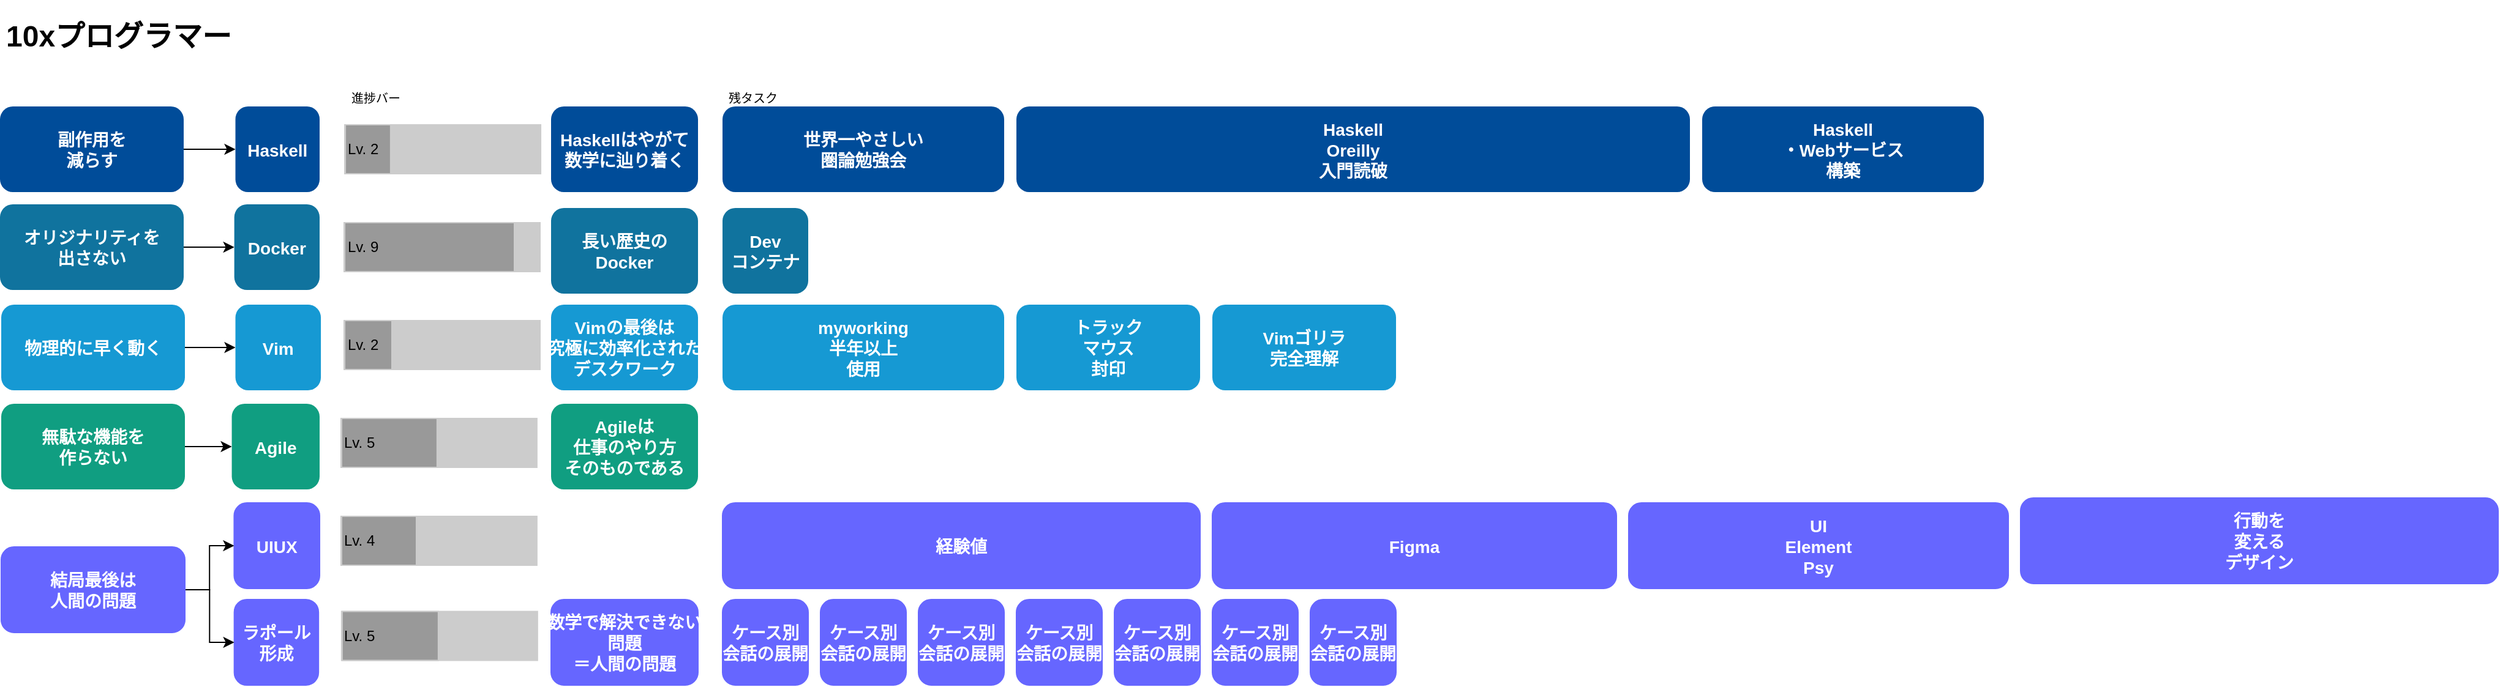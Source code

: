 <mxfile version="22.1.21" type="github" pages="7">
  <diagram name="state" id="lc0XdFxbBfCPJv5JOVG3">
    <mxGraphModel dx="847" dy="818" grid="1" gridSize="10" guides="1" tooltips="1" connect="1" arrows="1" fold="1" page="1" pageScale="1" pageWidth="827" pageHeight="1169" math="0" shadow="0">
      <root>
        <mxCell id="0" />
        <mxCell id="1" parent="0" />
        <mxCell id="KdP75HX4KpQWsnjV_Gn1-7" value="Agile" style="rounded=1;fillColor=#109e81;strokeColor=none;shadow=0;gradientColor=none;fontStyle=1;fontColor=#FFFFFF;fontSize=14;" parent="1" vertex="1">
          <mxGeometry x="1069.28" y="360" width="71.72" height="70" as="geometry" />
        </mxCell>
        <mxCell id="KdP75HX4KpQWsnjV_Gn1-9" value="Vim" style="rounded=1;fillColor=#1699D3;strokeColor=none;shadow=0;gradientColor=none;fontStyle=1;fontColor=#FFFFFF;fontSize=14;" parent="1" vertex="1">
          <mxGeometry x="1072.25" y="279" width="69.79" height="70" as="geometry" />
        </mxCell>
        <mxCell id="KdP75HX4KpQWsnjV_Gn1-16" value="Haskell" style="rounded=1;fillColor=#004C99;strokeColor=none;shadow=0;gradientColor=none;fontStyle=1;fontColor=#FFFFFF;fontSize=14;" parent="1" vertex="1">
          <mxGeometry x="1072.25" y="117" width="68.75" height="70" as="geometry" />
        </mxCell>
        <mxCell id="KdP75HX4KpQWsnjV_Gn1-23" value="UIUX" style="rounded=1;fillColor=#6666FF;strokeColor=#6666FF;shadow=0;gradientColor=none;fontStyle=1;fontColor=#FFFFFF;fontSize=14;" parent="1" vertex="1">
          <mxGeometry x="1071.21" y="441" width="69.79" height="70" as="geometry" />
        </mxCell>
        <mxCell id="KdP75HX4KpQWsnjV_Gn1-25" value="ラポール&#xa;形成" style="rounded=1;fillColor=#6666FF;strokeColor=#6666FF;shadow=0;gradientColor=none;fontStyle=1;fontColor=#FFFFFF;fontSize=14;" parent="1" vertex="1">
          <mxGeometry x="1071.32" y="520" width="68.75" height="70" as="geometry" />
        </mxCell>
        <mxCell id="oj9QsQ3zu7cd3rdEB_5L-4" style="edgeStyle=orthogonalEdgeStyle;rounded=0;orthogonalLoop=1;jettySize=auto;html=1;entryX=0;entryY=0.5;entryDx=0;entryDy=0;" parent="1" source="0zhD8Vz5HRVrSgqt4NQ7-1" target="KdP75HX4KpQWsnjV_Gn1-7" edge="1">
          <mxGeometry relative="1" as="geometry" />
        </mxCell>
        <mxCell id="0zhD8Vz5HRVrSgqt4NQ7-1" value="無駄な機能を&#xa;作らない" style="rounded=1;fillColor=#109e81;strokeColor=none;shadow=0;gradientColor=none;fontStyle=1;fontColor=#FFFFFF;fontSize=14;" parent="1" vertex="1">
          <mxGeometry x="881" y="360" width="150" height="70" as="geometry" />
        </mxCell>
        <mxCell id="oj9QsQ3zu7cd3rdEB_5L-6" style="edgeStyle=orthogonalEdgeStyle;rounded=0;orthogonalLoop=1;jettySize=auto;html=1;" parent="1" source="0zhD8Vz5HRVrSgqt4NQ7-4" target="KdP75HX4KpQWsnjV_Gn1-16" edge="1">
          <mxGeometry relative="1" as="geometry">
            <mxPoint x="1064.54" y="157" as="targetPoint" />
          </mxGeometry>
        </mxCell>
        <mxCell id="0zhD8Vz5HRVrSgqt4NQ7-4" value="副作用を&#xa;減らす" style="rounded=1;fillColor=#004C99;strokeColor=none;shadow=0;gradientColor=none;fontStyle=1;fontColor=#FFFFFF;fontSize=14;" parent="1" vertex="1">
          <mxGeometry x="880" y="117" width="150" height="70" as="geometry" />
        </mxCell>
        <mxCell id="oj9QsQ3zu7cd3rdEB_5L-7" style="edgeStyle=orthogonalEdgeStyle;rounded=0;orthogonalLoop=1;jettySize=auto;html=1;entryX=0;entryY=0.5;entryDx=0;entryDy=0;" parent="1" source="0zhD8Vz5HRVrSgqt4NQ7-5" target="KdP75HX4KpQWsnjV_Gn1-9" edge="1">
          <mxGeometry relative="1" as="geometry" />
        </mxCell>
        <mxCell id="0zhD8Vz5HRVrSgqt4NQ7-5" value="物理的に早く動く" style="rounded=1;fillColor=#1699D3;strokeColor=none;shadow=0;gradientColor=none;fontStyle=1;fontColor=#FFFFFF;fontSize=14;" parent="1" vertex="1">
          <mxGeometry x="881" y="279" width="150" height="70" as="geometry" />
        </mxCell>
        <mxCell id="oj9QsQ3zu7cd3rdEB_5L-2" style="edgeStyle=orthogonalEdgeStyle;rounded=0;orthogonalLoop=1;jettySize=auto;html=1;" parent="1" source="0zhD8Vz5HRVrSgqt4NQ7-6" target="KdP75HX4KpQWsnjV_Gn1-23" edge="1">
          <mxGeometry relative="1" as="geometry" />
        </mxCell>
        <mxCell id="oj9QsQ3zu7cd3rdEB_5L-3" style="edgeStyle=orthogonalEdgeStyle;rounded=0;orthogonalLoop=1;jettySize=auto;html=1;" parent="1" source="0zhD8Vz5HRVrSgqt4NQ7-6" target="KdP75HX4KpQWsnjV_Gn1-25" edge="1">
          <mxGeometry relative="1" as="geometry" />
        </mxCell>
        <mxCell id="0zhD8Vz5HRVrSgqt4NQ7-6" value="結局最後は&#xa;人間の問題" style="rounded=1;fillColor=#6666FF;strokeColor=#6666FF;shadow=0;gradientColor=none;fontStyle=1;fontColor=#FFFFFF;fontSize=14;" parent="1" vertex="1">
          <mxGeometry x="881" y="477" width="150" height="70" as="geometry" />
        </mxCell>
        <mxCell id="9ewcho2KS6K_RmvRvXMN-1" value="" style="rounded=0;whiteSpace=wrap;html=1;strokeColor=#CCCCCC;fillColor=#CCCCCC;" parent="1" vertex="1">
          <mxGeometry x="1158.44" y="452" width="160" height="40" as="geometry" />
        </mxCell>
        <mxCell id="9ewcho2KS6K_RmvRvXMN-2" value="Lv. 4" style="rounded=0;whiteSpace=wrap;html=1;strokeColor=#CCCCCC;fillColor=#999999;align=left;" parent="1" vertex="1">
          <mxGeometry x="1158.96" y="452" width="61.04" height="40" as="geometry" />
        </mxCell>
        <mxCell id="9ewcho2KS6K_RmvRvXMN-3" value="" style="rounded=0;whiteSpace=wrap;html=1;strokeColor=#CCCCCC;fillColor=#CCCCCC;" parent="1" vertex="1">
          <mxGeometry x="1158.92" y="529.75" width="160" height="40" as="geometry" />
        </mxCell>
        <mxCell id="9ewcho2KS6K_RmvRvXMN-4" value="Lv. 5" style="rounded=0;whiteSpace=wrap;html=1;strokeColor=#CCCCCC;fillColor=#999999;align=left;" parent="1" vertex="1">
          <mxGeometry x="1159.44" y="529.75" width="78.48" height="40" as="geometry" />
        </mxCell>
        <mxCell id="9ewcho2KS6K_RmvRvXMN-5" value="" style="rounded=0;whiteSpace=wrap;html=1;strokeColor=#CCCCCC;fillColor=#CCCCCC;" parent="1" vertex="1">
          <mxGeometry x="1158.44" y="372" width="160" height="40" as="geometry" />
        </mxCell>
        <mxCell id="9ewcho2KS6K_RmvRvXMN-6" value="Lv. 5" style="rounded=0;whiteSpace=wrap;html=1;strokeColor=#CCCCCC;fillColor=#999999;align=left;" parent="1" vertex="1">
          <mxGeometry x="1158.96" y="372" width="77.96" height="40" as="geometry" />
        </mxCell>
        <mxCell id="9ewcho2KS6K_RmvRvXMN-7" value="" style="rounded=0;whiteSpace=wrap;html=1;strokeColor=#CCCCCC;fillColor=#CCCCCC;" parent="1" vertex="1">
          <mxGeometry x="1161" y="212" width="160" height="40" as="geometry" />
        </mxCell>
        <mxCell id="9ewcho2KS6K_RmvRvXMN-8" value="Lv. 9" style="rounded=0;whiteSpace=wrap;html=1;strokeColor=#CCCCCC;fillColor=#999999;align=left;" parent="1" vertex="1">
          <mxGeometry x="1161.52" y="212" width="138.48" height="40" as="geometry" />
        </mxCell>
        <mxCell id="9ewcho2KS6K_RmvRvXMN-9" value="" style="rounded=0;whiteSpace=wrap;html=1;strokeColor=#CCCCCC;fillColor=#CCCCCC;" parent="1" vertex="1">
          <mxGeometry x="1161.52" y="132" width="160" height="40" as="geometry" />
        </mxCell>
        <mxCell id="9ewcho2KS6K_RmvRvXMN-10" value="Lv. 2" style="rounded=0;whiteSpace=wrap;html=1;strokeColor=#CCCCCC;fillColor=#999999;align=left;" parent="1" vertex="1">
          <mxGeometry x="1162.04" y="132" width="36.92" height="40" as="geometry" />
        </mxCell>
        <mxCell id="9ewcho2KS6K_RmvRvXMN-11" value="" style="rounded=0;whiteSpace=wrap;html=1;strokeColor=#CCCCCC;fillColor=#CCCCCC;" parent="1" vertex="1">
          <mxGeometry x="1161" y="292" width="160" height="40" as="geometry" />
        </mxCell>
        <mxCell id="9ewcho2KS6K_RmvRvXMN-12" value="Lv. 2" style="rounded=0;whiteSpace=wrap;html=1;strokeColor=#CCCCCC;fillColor=#999999;align=left;" parent="1" vertex="1">
          <mxGeometry x="1161.52" y="292" width="38.48" height="40" as="geometry" />
        </mxCell>
        <mxCell id="gBXc2Ve5lYYaHQ5tpXYo-3" style="edgeStyle=orthogonalEdgeStyle;rounded=0;orthogonalLoop=1;jettySize=auto;html=1;entryX=0;entryY=0.5;entryDx=0;entryDy=0;" parent="1" source="gBXc2Ve5lYYaHQ5tpXYo-1" target="gBXc2Ve5lYYaHQ5tpXYo-2" edge="1">
          <mxGeometry relative="1" as="geometry" />
        </mxCell>
        <mxCell id="gBXc2Ve5lYYaHQ5tpXYo-1" value="オリジナリティを&#xa;出さない" style="rounded=1;fillColor=#10739E;strokeColor=none;shadow=0;gradientColor=none;fontStyle=1;fontColor=#FFFFFF;fontSize=14;" parent="1" vertex="1">
          <mxGeometry x="880" y="197" width="150" height="70" as="geometry" />
        </mxCell>
        <mxCell id="gBXc2Ve5lYYaHQ5tpXYo-2" value="Docker" style="rounded=1;fillColor=#10739E;strokeColor=none;shadow=0;gradientColor=none;fontStyle=1;fontColor=#FFFFFF;fontSize=14;" parent="1" vertex="1">
          <mxGeometry x="1071.32" y="197" width="69.68" height="70" as="geometry" />
        </mxCell>
        <mxCell id="thIG1wyLubGTXrxPa3Ao-1" value="&lt;h1&gt;10xプログラマー&lt;/h1&gt;" style="text;html=1;strokeColor=none;fillColor=none;spacing=5;spacingTop=-20;whiteSpace=wrap;overflow=hidden;rounded=0;shadow=0;" parent="1" vertex="1">
          <mxGeometry x="880" y="40" width="200" height="40" as="geometry" />
        </mxCell>
        <mxCell id="mjs3XZnm56XjurGKM9Tk-4" value="&lt;h1&gt;&lt;/h1&gt;&lt;span style=&quot;background-color: initial;&quot;&gt;&lt;div style=&quot;text-align: right;&quot;&gt;&lt;font size=&quot;1&quot;&gt;残タスク&lt;/font&gt;&lt;/div&gt;&lt;/span&gt;" style="text;html=1;strokeColor=none;fillColor=none;spacing=5;spacingTop=-20;whiteSpace=wrap;overflow=hidden;rounded=0;shadow=0;" parent="1" vertex="1">
          <mxGeometry x="1470" y="97" width="48.48" height="20" as="geometry" />
        </mxCell>
        <mxCell id="mjs3XZnm56XjurGKM9Tk-8" value="&lt;h1&gt;&lt;/h1&gt;&lt;span style=&quot;background-color: initial;&quot;&gt;&lt;div style=&quot;text-align: right;&quot;&gt;&lt;font size=&quot;1&quot;&gt;進捗バー&lt;/font&gt;&lt;/div&gt;&lt;/span&gt;" style="text;html=1;strokeColor=none;fillColor=none;spacing=5;spacingTop=-20;whiteSpace=wrap;overflow=hidden;rounded=0;shadow=0;" parent="1" vertex="1">
          <mxGeometry x="1162.04" y="97" width="48.48" height="20" as="geometry" />
        </mxCell>
        <mxCell id="e_t0Bietr3c_jB36frHB-2" value="Haskellはやがて&#xa;数学に辿り着く" style="rounded=1;fillColor=#004C99;strokeColor=none;shadow=0;gradientColor=none;fontStyle=1;fontColor=#FFFFFF;fontSize=14;" parent="1" vertex="1">
          <mxGeometry x="1330" y="117" width="120" height="70" as="geometry" />
        </mxCell>
        <mxCell id="e_t0Bietr3c_jB36frHB-3" value="Vimの最後は&#xa;究極に効率化された&#xa;デスクワーク" style="rounded=1;fillColor=#1699D3;strokeColor=none;shadow=0;gradientColor=none;fontStyle=1;fontColor=#FFFFFF;fontSize=14;" parent="1" vertex="1">
          <mxGeometry x="1330" y="279" width="120" height="70" as="geometry" />
        </mxCell>
        <mxCell id="e_t0Bietr3c_jB36frHB-4" value="Agileは&#xa;仕事のやり方&#xa;そのものである" style="rounded=1;fillColor=#109e81;strokeColor=none;shadow=0;gradientColor=none;fontStyle=1;fontColor=#FFFFFF;fontSize=14;" parent="1" vertex="1">
          <mxGeometry x="1330" y="360" width="120" height="70" as="geometry" />
        </mxCell>
        <mxCell id="e_t0Bietr3c_jB36frHB-5" value="長い歴史の&#xa;Docker" style="rounded=1;fillColor=#10739E;strokeColor=none;shadow=0;gradientColor=none;fontStyle=1;fontColor=#FFFFFF;fontSize=14;" parent="1" vertex="1">
          <mxGeometry x="1330" y="200" width="120" height="70" as="geometry" />
        </mxCell>
        <mxCell id="fy86XIWMFKpgeu0owvmS-1" value="数学で解決できない&#xa;問題&#xa;＝人間の問題" style="rounded=1;fillColor=#6666FF;strokeColor=#6666FF;shadow=0;gradientColor=none;fontStyle=1;fontColor=#FFFFFF;fontSize=14;" parent="1" vertex="1">
          <mxGeometry x="1330" y="520" width="120" height="70" as="geometry" />
        </mxCell>
        <mxCell id="nU4CDknDRYQ1V7SzBWqK-1" value="Haskell&#xa;Oreilly&#xa;入門読破" style="rounded=1;fillColor=#004C99;strokeColor=none;shadow=0;gradientColor=none;fontStyle=1;fontColor=#FFFFFF;fontSize=14;" parent="1" vertex="1">
          <mxGeometry x="1710" y="117" width="550" height="70" as="geometry" />
        </mxCell>
        <mxCell id="nU4CDknDRYQ1V7SzBWqK-2" value="Haskell&#xa;・Webサービス&#xa;構築" style="rounded=1;fillColor=#004C99;strokeColor=none;shadow=0;gradientColor=none;fontStyle=1;fontColor=#FFFFFF;fontSize=14;" parent="1" vertex="1">
          <mxGeometry x="2270" y="117" width="230" height="70" as="geometry" />
        </mxCell>
        <mxCell id="nU4CDknDRYQ1V7SzBWqK-3" value="Dev&#xa;コンテナ" style="rounded=1;fillColor=#10739E;strokeColor=none;shadow=0;gradientColor=none;fontStyle=1;fontColor=#FFFFFF;fontSize=14;" parent="1" vertex="1">
          <mxGeometry x="1470" y="200" width="70" height="70" as="geometry" />
        </mxCell>
        <mxCell id="nU4CDknDRYQ1V7SzBWqK-4" value="myworking&#xa;半年以上&#xa;使用" style="rounded=1;fillColor=#1699D3;strokeColor=none;shadow=0;gradientColor=none;fontStyle=1;fontColor=#FFFFFF;fontSize=14;" parent="1" vertex="1">
          <mxGeometry x="1470" y="279" width="230" height="70" as="geometry" />
        </mxCell>
        <mxCell id="nU4CDknDRYQ1V7SzBWqK-5" value="Vimゴリラ&#xa;完全理解" style="rounded=1;fillColor=#1699D3;strokeColor=none;shadow=0;gradientColor=none;fontStyle=1;fontColor=#FFFFFF;fontSize=14;" parent="1" vertex="1">
          <mxGeometry x="1870" y="279" width="150" height="70" as="geometry" />
        </mxCell>
        <mxCell id="nU4CDknDRYQ1V7SzBWqK-6" value="トラック&#xa;マウス&#xa;封印" style="rounded=1;fillColor=#1699D3;strokeColor=none;shadow=0;gradientColor=none;fontStyle=1;fontColor=#FFFFFF;fontSize=14;" parent="1" vertex="1">
          <mxGeometry x="1710" y="279" width="150" height="70" as="geometry" />
        </mxCell>
        <mxCell id="nU4CDknDRYQ1V7SzBWqK-7" value="行動を&#xa;変える&#xa;デザイン" style="rounded=1;fillColor=#6666FF;strokeColor=#6666FF;shadow=0;gradientColor=none;fontStyle=1;fontColor=#FFFFFF;fontSize=14;" parent="1" vertex="1">
          <mxGeometry x="2530" y="437" width="390" height="70" as="geometry" />
        </mxCell>
        <mxCell id="nU4CDknDRYQ1V7SzBWqK-9" value="ケース別&#xa;会話の展開" style="rounded=1;fillColor=#6666FF;strokeColor=#6666FF;shadow=0;gradientColor=none;fontStyle=1;fontColor=#FFFFFF;fontSize=14;" parent="1" vertex="1">
          <mxGeometry x="1470" y="520" width="70" height="70" as="geometry" />
        </mxCell>
        <mxCell id="nU4CDknDRYQ1V7SzBWqK-10" value="ケース別&#xa;会話の展開" style="rounded=1;fillColor=#6666FF;strokeColor=#6666FF;shadow=0;gradientColor=none;fontStyle=1;fontColor=#FFFFFF;fontSize=14;" parent="1" vertex="1">
          <mxGeometry x="1550" y="520" width="70" height="70" as="geometry" />
        </mxCell>
        <mxCell id="nU4CDknDRYQ1V7SzBWqK-11" value="ケース別&#xa;会話の展開" style="rounded=1;fillColor=#6666FF;strokeColor=#6666FF;shadow=0;gradientColor=none;fontStyle=1;fontColor=#FFFFFF;fontSize=14;" parent="1" vertex="1">
          <mxGeometry x="1630" y="520" width="70" height="70" as="geometry" />
        </mxCell>
        <mxCell id="nU4CDknDRYQ1V7SzBWqK-12" value="ケース別&#xa;会話の展開" style="rounded=1;fillColor=#6666FF;strokeColor=#6666FF;shadow=0;gradientColor=none;fontStyle=1;fontColor=#FFFFFF;fontSize=14;" parent="1" vertex="1">
          <mxGeometry x="1710" y="520" width="70" height="70" as="geometry" />
        </mxCell>
        <mxCell id="nU4CDknDRYQ1V7SzBWqK-13" value="ケース別&#xa;会話の展開" style="rounded=1;fillColor=#6666FF;strokeColor=#6666FF;shadow=0;gradientColor=none;fontStyle=1;fontColor=#FFFFFF;fontSize=14;" parent="1" vertex="1">
          <mxGeometry x="1790" y="520" width="70" height="70" as="geometry" />
        </mxCell>
        <mxCell id="nU4CDknDRYQ1V7SzBWqK-14" value="ケース別&#xa;会話の展開" style="rounded=1;fillColor=#6666FF;strokeColor=#6666FF;shadow=0;gradientColor=none;fontStyle=1;fontColor=#FFFFFF;fontSize=14;" parent="1" vertex="1">
          <mxGeometry x="1870" y="520" width="70" height="70" as="geometry" />
        </mxCell>
        <mxCell id="nU4CDknDRYQ1V7SzBWqK-15" value="ケース別&#xa;会話の展開" style="rounded=1;fillColor=#6666FF;strokeColor=#6666FF;shadow=0;gradientColor=none;fontStyle=1;fontColor=#FFFFFF;fontSize=14;" parent="1" vertex="1">
          <mxGeometry x="1950" y="520" width="70" height="70" as="geometry" />
        </mxCell>
        <mxCell id="gTbo-PKmi0BazbKfQB6u-1" value="Figma" style="rounded=1;fillColor=#6666FF;strokeColor=#6666FF;shadow=0;gradientColor=none;fontStyle=1;fontColor=#FFFFFF;fontSize=14;" parent="1" vertex="1">
          <mxGeometry x="1870" y="441" width="330" height="70" as="geometry" />
        </mxCell>
        <mxCell id="gTbo-PKmi0BazbKfQB6u-2" value="UI&#xa;Element&#xa;Psy" style="rounded=1;fillColor=#6666FF;strokeColor=#6666FF;shadow=0;gradientColor=none;fontStyle=1;fontColor=#FFFFFF;fontSize=14;" parent="1" vertex="1">
          <mxGeometry x="2210" y="441" width="310" height="70" as="geometry" />
        </mxCell>
        <mxCell id="gTbo-PKmi0BazbKfQB6u-3" value="世界一やさしい&#xa;圏論勉強会" style="rounded=1;fillColor=#004C99;strokeColor=none;shadow=0;gradientColor=none;fontStyle=1;fontColor=#FFFFFF;fontSize=14;" parent="1" vertex="1">
          <mxGeometry x="1470" y="117" width="230" height="70" as="geometry" />
        </mxCell>
        <mxCell id="PBimJM6hnjkgPSZzA26J-1" value="経験値" style="rounded=1;fillColor=#6666FF;strokeColor=#6666FF;shadow=0;gradientColor=none;fontStyle=1;fontColor=#FFFFFF;fontSize=14;" parent="1" vertex="1">
          <mxGeometry x="1470" y="441" width="390" height="70" as="geometry" />
        </mxCell>
      </root>
    </mxGraphModel>
  </diagram>
  <diagram id="oRNN-zSzG9cJebJDm6hJ" name="arrow">
    <mxGraphModel dx="1674" dy="818" grid="1" gridSize="10" guides="1" tooltips="1" connect="1" arrows="1" fold="1" page="1" pageScale="1" pageWidth="827" pageHeight="1169" math="0" shadow="0">
      <root>
        <mxCell id="0" />
        <mxCell id="1" parent="0" />
        <mxCell id="EtvrNQNIiaBIp_oZrtTh-1" value="状態：素人" style="swimlane;whiteSpace=wrap;html=1;" parent="1" vertex="1">
          <mxGeometry x="40" y="40" width="330" height="280" as="geometry" />
        </mxCell>
        <mxCell id="EtvrNQNIiaBIp_oZrtTh-2" value="Docker" style="rounded=1;fillColor=#10739E;strokeColor=none;shadow=0;gradientColor=none;fontStyle=1;fontColor=#FFFFFF;fontSize=14;" parent="EtvrNQNIiaBIp_oZrtTh-1" vertex="1">
          <mxGeometry x="10.0" y="40" width="69.68" height="70" as="geometry" />
        </mxCell>
        <mxCell id="EtvrNQNIiaBIp_oZrtTh-3" value="Vim" style="rounded=1;fillColor=#1699D3;strokeColor=none;shadow=0;gradientColor=none;fontStyle=1;fontColor=#FFFFFF;fontSize=14;" parent="EtvrNQNIiaBIp_oZrtTh-1" vertex="1">
          <mxGeometry x="120.0" y="60" width="69.79" height="70" as="geometry" />
        </mxCell>
        <mxCell id="EtvrNQNIiaBIp_oZrtTh-4" value="Haskell" style="rounded=1;fillColor=#004C99;strokeColor=none;shadow=0;gradientColor=none;fontStyle=1;fontColor=#FFFFFF;fontSize=14;" parent="EtvrNQNIiaBIp_oZrtTh-1" vertex="1">
          <mxGeometry x="31.36" y="150" width="68.75" height="70" as="geometry" />
        </mxCell>
        <mxCell id="EtvrNQNIiaBIp_oZrtTh-5" value="Agile" style="rounded=1;fillColor=#109e81;strokeColor=none;shadow=0;gradientColor=none;fontStyle=1;fontColor=#FFFFFF;fontSize=14;" parent="EtvrNQNIiaBIp_oZrtTh-1" vertex="1">
          <mxGeometry x="150" y="160" width="71.72" height="70" as="geometry" />
        </mxCell>
        <mxCell id="EtvrNQNIiaBIp_oZrtTh-6" value="UIUX" style="rounded=1;fillColor=#6666FF;strokeColor=#6666FF;shadow=0;gradientColor=none;fontStyle=1;fontColor=#FFFFFF;fontSize=14;" parent="EtvrNQNIiaBIp_oZrtTh-1" vertex="1">
          <mxGeometry x="240" y="170" width="69.79" height="70" as="geometry" />
        </mxCell>
        <mxCell id="EtvrNQNIiaBIp_oZrtTh-7" value="ラポール&#xa;形成" style="rounded=1;fillColor=#6666FF;strokeColor=#6666FF;shadow=0;gradientColor=none;fontStyle=1;fontColor=#FFFFFF;fontSize=14;" parent="EtvrNQNIiaBIp_oZrtTh-1" vertex="1">
          <mxGeometry x="230" y="60" width="68.75" height="70" as="geometry" />
        </mxCell>
        <mxCell id="EtvrNQNIiaBIp_oZrtTh-9" value="状態：素人" style="swimlane;whiteSpace=wrap;html=1;" parent="1" vertex="1">
          <mxGeometry x="40" y="440" width="330" height="280" as="geometry" />
        </mxCell>
        <mxCell id="EtvrNQNIiaBIp_oZrtTh-10" value="Docker" style="rounded=1;fillColor=#10739E;strokeColor=none;shadow=0;gradientColor=none;fontStyle=1;fontColor=#FFFFFF;fontSize=14;" parent="EtvrNQNIiaBIp_oZrtTh-9" vertex="1">
          <mxGeometry x="40.0" y="40" width="69.68" height="70" as="geometry" />
        </mxCell>
        <mxCell id="EtvrNQNIiaBIp_oZrtTh-13" value="圏" style="swimlane;whiteSpace=wrap;html=1;" parent="EtvrNQNIiaBIp_oZrtTh-9" vertex="1">
          <mxGeometry x="200" y="160" width="105" height="110" as="geometry" />
        </mxCell>
        <mxCell id="EtvrNQNIiaBIp_oZrtTh-14" value="ラポール&#xa;形成" style="rounded=1;fillColor=#6666FF;strokeColor=#6666FF;shadow=0;gradientColor=none;fontStyle=1;fontColor=#FFFFFF;fontSize=14;" parent="EtvrNQNIiaBIp_oZrtTh-13" vertex="1">
          <mxGeometry x="18.12" y="30" width="68.75" height="70" as="geometry" />
        </mxCell>
        <mxCell id="EtvrNQNIiaBIp_oZrtTh-15" value="圏" style="swimlane;whiteSpace=wrap;html=1;" parent="EtvrNQNIiaBIp_oZrtTh-9" vertex="1">
          <mxGeometry x="30" y="160" width="105" height="110" as="geometry" />
        </mxCell>
        <mxCell id="EtvrNQNIiaBIp_oZrtTh-16" value="Vim" style="rounded=1;fillColor=#1699D3;strokeColor=none;shadow=0;gradientColor=none;fontStyle=1;fontColor=#FFFFFF;fontSize=14;" parent="EtvrNQNIiaBIp_oZrtTh-15" vertex="1">
          <mxGeometry x="17.08" y="30" width="69.79" height="70" as="geometry" />
        </mxCell>
        <mxCell id="EtvrNQNIiaBIp_oZrtTh-17" value="UIUX" style="rounded=1;fillColor=#6666FF;strokeColor=#6666FF;shadow=0;gradientColor=none;fontStyle=1;fontColor=#FFFFFF;fontSize=14;" parent="EtvrNQNIiaBIp_oZrtTh-9" vertex="1">
          <mxGeometry x="130.0" y="75" width="69.79" height="70" as="geometry" />
        </mxCell>
        <mxCell id="EtvrNQNIiaBIp_oZrtTh-11" value="圏論" style="rounded=1;fillColor=#004C99;strokeColor=none;shadow=0;gradientColor=none;fontStyle=1;fontColor=#FFFFFF;fontSize=14;" parent="EtvrNQNIiaBIp_oZrtTh-9" vertex="1">
          <mxGeometry x="210" y="40" width="68.75" height="70" as="geometry" />
        </mxCell>
        <mxCell id="EtvrNQNIiaBIp_oZrtTh-12" value="Agile" style="rounded=1;fillColor=#109e81;strokeColor=none;shadow=0;gradientColor=none;fontStyle=1;fontColor=#FFFFFF;fontSize=14;" parent="EtvrNQNIiaBIp_oZrtTh-9" vertex="1">
          <mxGeometry x="10" y="75" width="71.72" height="70" as="geometry" />
        </mxCell>
        <mxCell id="EtvrNQNIiaBIp_oZrtTh-19" value="状態：圏論" style="swimlane;whiteSpace=wrap;html=1;" parent="1" vertex="1">
          <mxGeometry x="40" y="820" width="320" height="280" as="geometry" />
        </mxCell>
        <mxCell id="EtvrNQNIiaBIp_oZrtTh-20" value="射" style="swimlane;whiteSpace=wrap;html=1;" parent="EtvrNQNIiaBIp_oZrtTh-19" vertex="1">
          <mxGeometry x="200" y="40" width="105" height="110" as="geometry" />
        </mxCell>
        <mxCell id="EtvrNQNIiaBIp_oZrtTh-21" value="" style="endArrow=classic;html=1;rounded=0;fillColor=#6666FF;shape=flexArrow;width=3;endSize=7.17;endWidth=6;strokeColor=none;" parent="EtvrNQNIiaBIp_oZrtTh-20" edge="1">
          <mxGeometry relative="1" as="geometry">
            <mxPoint x="2.5" y="64.5" as="sourcePoint" />
            <mxPoint x="102.5" y="64.5" as="targetPoint" />
          </mxGeometry>
        </mxCell>
        <mxCell id="EtvrNQNIiaBIp_oZrtTh-22" value="ラポール形成" style="edgeLabel;resizable=0;html=1;align=center;verticalAlign=middle;" parent="EtvrNQNIiaBIp_oZrtTh-21" connectable="0" vertex="1">
          <mxGeometry relative="1" as="geometry" />
        </mxCell>
        <mxCell id="EtvrNQNIiaBIp_oZrtTh-23" value="射" style="swimlane;whiteSpace=wrap;html=1;" parent="EtvrNQNIiaBIp_oZrtTh-19" vertex="1">
          <mxGeometry x="30" y="40" width="105" height="110" as="geometry" />
        </mxCell>
        <mxCell id="EtvrNQNIiaBIp_oZrtTh-24" value="" style="endArrow=classic;html=1;rounded=0;fillColor=#1699D3;shape=flexArrow;width=3;endSize=7.17;endWidth=6;strokeColor=none;" parent="EtvrNQNIiaBIp_oZrtTh-23" edge="1">
          <mxGeometry relative="1" as="geometry">
            <mxPoint x="2.5" y="64.5" as="sourcePoint" />
            <mxPoint x="102.5" y="64.5" as="targetPoint" />
          </mxGeometry>
        </mxCell>
        <mxCell id="EtvrNQNIiaBIp_oZrtTh-25" value="Vim" style="edgeLabel;resizable=0;html=1;align=center;verticalAlign=middle;" parent="EtvrNQNIiaBIp_oZrtTh-24" connectable="0" vertex="1">
          <mxGeometry relative="1" as="geometry" />
        </mxCell>
        <mxCell id="EtvrNQNIiaBIp_oZrtTh-28" value="射" style="swimlane;whiteSpace=wrap;html=1;" parent="EtvrNQNIiaBIp_oZrtTh-19" vertex="1">
          <mxGeometry x="160.28" y="160" width="105" height="110" as="geometry" />
        </mxCell>
        <mxCell id="EtvrNQNIiaBIp_oZrtTh-29" value="" style="endArrow=classic;html=1;rounded=0;fillColor=#109E81;shape=flexArrow;width=3;endSize=7.17;endWidth=6;strokeColor=none;" parent="EtvrNQNIiaBIp_oZrtTh-28" edge="1">
          <mxGeometry relative="1" as="geometry">
            <mxPoint x="2.5" y="64.5" as="sourcePoint" />
            <mxPoint x="102.5" y="64.5" as="targetPoint" />
          </mxGeometry>
        </mxCell>
        <mxCell id="EtvrNQNIiaBIp_oZrtTh-30" value="Agile" style="edgeLabel;resizable=0;html=1;align=center;verticalAlign=middle;" parent="EtvrNQNIiaBIp_oZrtTh-29" connectable="0" vertex="1">
          <mxGeometry relative="1" as="geometry" />
        </mxCell>
        <mxCell id="EtvrNQNIiaBIp_oZrtTh-26" value="" style="endArrow=classic;html=1;rounded=0;fillColor=#004C99;shape=flexArrow;width=3;endSize=7.17;endWidth=6;strokeColor=none;exitX=1;exitY=0.5;exitDx=0;exitDy=0;entryX=0;entryY=0.5;entryDx=0;entryDy=0;" parent="EtvrNQNIiaBIp_oZrtTh-19" edge="1">
          <mxGeometry relative="1" as="geometry">
            <mxPoint x="25" y="214.5" as="sourcePoint" />
            <mxPoint x="135" y="214.5" as="targetPoint" />
          </mxGeometry>
        </mxCell>
        <mxCell id="EtvrNQNIiaBIp_oZrtTh-27" value="圏論" style="edgeLabel;resizable=0;html=1;align=center;verticalAlign=middle;" parent="EtvrNQNIiaBIp_oZrtTh-26" connectable="0" vertex="1">
          <mxGeometry relative="1" as="geometry" />
        </mxCell>
        <mxCell id="EtvrNQNIiaBIp_oZrtTh-31" value="" style="endArrow=classic;html=1;rounded=0;fillColor=#004C99;shape=flexArrow;width=3;endSize=7.17;endWidth=6;strokeColor=none;exitX=0.5;exitY=1;exitDx=0;exitDy=0;entryX=0.5;entryY=0;entryDx=0;entryDy=0;" parent="1" source="EtvrNQNIiaBIp_oZrtTh-13" target="EtvrNQNIiaBIp_oZrtTh-20" edge="1">
          <mxGeometry relative="1" as="geometry">
            <mxPoint x="919" y="580" as="sourcePoint" />
            <mxPoint x="1020" y="575" as="targetPoint" />
          </mxGeometry>
        </mxCell>
        <mxCell id="EtvrNQNIiaBIp_oZrtTh-32" value="圏論" style="edgeLabel;resizable=0;html=1;align=center;verticalAlign=middle;" parent="EtvrNQNIiaBIp_oZrtTh-31" connectable="0" vertex="1">
          <mxGeometry relative="1" as="geometry" />
        </mxCell>
        <mxCell id="EtvrNQNIiaBIp_oZrtTh-33" value="" style="endArrow=classic;html=1;rounded=0;fillColor=#004C99;shape=flexArrow;width=3;endSize=7.17;endWidth=6;strokeColor=none;exitX=0.5;exitY=1;exitDx=0;exitDy=0;" parent="1" source="EtvrNQNIiaBIp_oZrtTh-15" target="EtvrNQNIiaBIp_oZrtTh-23" edge="1">
          <mxGeometry relative="1" as="geometry">
            <mxPoint x="740" y="454.47" as="sourcePoint" />
            <mxPoint x="830" y="450" as="targetPoint" />
          </mxGeometry>
        </mxCell>
        <mxCell id="EtvrNQNIiaBIp_oZrtTh-34" value="圏論" style="edgeLabel;resizable=0;html=1;align=center;verticalAlign=middle;" parent="EtvrNQNIiaBIp_oZrtTh-33" connectable="0" vertex="1">
          <mxGeometry relative="1" as="geometry" />
        </mxCell>
        <mxCell id="EtvrNQNIiaBIp_oZrtTh-35" value="状態：圏論による独自理論の構築" style="swimlane;whiteSpace=wrap;html=1;" parent="1" vertex="1">
          <mxGeometry x="40" y="1220" width="590" height="280" as="geometry" />
        </mxCell>
        <mxCell id="EtvrNQNIiaBIp_oZrtTh-36" value="" style="endArrow=classic;html=1;rounded=0;fillColor=#004C99;shape=flexArrow;width=3;endSize=7.17;endWidth=6;strokeColor=none;exitX=1;exitY=0.5;exitDx=0;exitDy=0;entryX=0;entryY=0.5;entryDx=0;entryDy=0;" parent="EtvrNQNIiaBIp_oZrtTh-35" source="EtvrNQNIiaBIp_oZrtTh-43" target="EtvrNQNIiaBIp_oZrtTh-44" edge="1">
          <mxGeometry relative="1" as="geometry">
            <mxPoint x="68.0" y="159.58" as="sourcePoint" />
            <mxPoint x="130" y="160" as="targetPoint" />
          </mxGeometry>
        </mxCell>
        <mxCell id="EtvrNQNIiaBIp_oZrtTh-37" value="圏論" style="edgeLabel;resizable=0;html=1;align=center;verticalAlign=middle;" parent="EtvrNQNIiaBIp_oZrtTh-36" connectable="0" vertex="1">
          <mxGeometry relative="1" as="geometry" />
        </mxCell>
        <mxCell id="EtvrNQNIiaBIp_oZrtTh-38" value="" style="endArrow=classic;html=1;rounded=0;fillColor=#1699D3;shape=flexArrow;width=3;endSize=7.17;endWidth=6;strokeColor=none;exitX=1;exitY=0.5;exitDx=0;exitDy=0;" parent="EtvrNQNIiaBIp_oZrtTh-35" edge="1">
          <mxGeometry relative="1" as="geometry">
            <mxPoint x="62.0" y="80" as="sourcePoint" />
            <mxPoint x="120" y="80" as="targetPoint" />
          </mxGeometry>
        </mxCell>
        <mxCell id="EtvrNQNIiaBIp_oZrtTh-39" value="Vim" style="edgeLabel;resizable=0;html=1;align=center;verticalAlign=middle;" parent="EtvrNQNIiaBIp_oZrtTh-38" connectable="0" vertex="1">
          <mxGeometry relative="1" as="geometry" />
        </mxCell>
        <mxCell id="EtvrNQNIiaBIp_oZrtTh-40" value="" style="endArrow=classic;html=1;rounded=0;fillColor=#6666FF;shape=flexArrow;width=3;endSize=7.17;endWidth=6;strokeColor=none;" parent="EtvrNQNIiaBIp_oZrtTh-35" edge="1">
          <mxGeometry relative="1" as="geometry">
            <mxPoint x="120" y="80" as="sourcePoint" />
            <mxPoint x="220" y="80" as="targetPoint" />
          </mxGeometry>
        </mxCell>
        <mxCell id="EtvrNQNIiaBIp_oZrtTh-41" value="ラポール形成" style="edgeLabel;resizable=0;html=1;align=center;verticalAlign=middle;" parent="EtvrNQNIiaBIp_oZrtTh-40" connectable="0" vertex="1">
          <mxGeometry relative="1" as="geometry" />
        </mxCell>
        <mxCell id="EtvrNQNIiaBIp_oZrtTh-42" value="&lt;font style=&quot;font-size: 14px;&quot;&gt;何もない&lt;br&gt;&lt;/font&gt;" style="text;html=1;strokeColor=none;fillColor=none;align=center;verticalAlign=middle;whiteSpace=wrap;rounded=0;" parent="EtvrNQNIiaBIp_oZrtTh-35" vertex="1">
          <mxGeometry x="10" y="60" width="40" height="40" as="geometry" />
        </mxCell>
        <mxCell id="EtvrNQNIiaBIp_oZrtTh-43" value="&lt;font style=&quot;&quot;&gt;&lt;font style=&quot;font-size: 12px;&quot;&gt;カオス&lt;/font&gt;&lt;br&gt;&lt;/font&gt;" style="text;html=1;strokeColor=none;fillColor=none;align=center;verticalAlign=middle;whiteSpace=wrap;rounded=0;" parent="EtvrNQNIiaBIp_oZrtTh-35" vertex="1">
          <mxGeometry x="10" y="140" width="40" height="40" as="geometry" />
        </mxCell>
        <mxCell id="EtvrNQNIiaBIp_oZrtTh-44" value="プロジェクト計画の確立" style="swimlane;whiteSpace=wrap;html=1;" parent="EtvrNQNIiaBIp_oZrtTh-35" vertex="1">
          <mxGeometry x="130" y="110" width="440" height="100" as="geometry" />
        </mxCell>
        <mxCell id="EtvrNQNIiaBIp_oZrtTh-45" value="" style="endArrow=classic;html=1;rounded=0;fillColor=#6666FF;shape=flexArrow;width=3;endSize=7.17;endWidth=6;strokeColor=none;" parent="EtvrNQNIiaBIp_oZrtTh-44" edge="1">
          <mxGeometry relative="1" as="geometry">
            <mxPoint x="60" y="60" as="sourcePoint" />
            <mxPoint x="160" y="60" as="targetPoint" />
          </mxGeometry>
        </mxCell>
        <mxCell id="EtvrNQNIiaBIp_oZrtTh-46" value="ラポール形成" style="edgeLabel;resizable=0;html=1;align=center;verticalAlign=middle;" parent="EtvrNQNIiaBIp_oZrtTh-45" connectable="0" vertex="1">
          <mxGeometry relative="1" as="geometry" />
        </mxCell>
        <mxCell id="EtvrNQNIiaBIp_oZrtTh-47" value="" style="endArrow=classic;html=1;rounded=0;fillColor=#109E81;shape=flexArrow;width=3;endSize=7.17;endWidth=6;strokeColor=none;" parent="EtvrNQNIiaBIp_oZrtTh-44" edge="1">
          <mxGeometry relative="1" as="geometry">
            <mxPoint x="160" y="60" as="sourcePoint" />
            <mxPoint x="260" y="60" as="targetPoint" />
          </mxGeometry>
        </mxCell>
        <mxCell id="EtvrNQNIiaBIp_oZrtTh-48" value="Agile" style="edgeLabel;resizable=0;html=1;align=center;verticalAlign=middle;" parent="EtvrNQNIiaBIp_oZrtTh-47" connectable="0" vertex="1">
          <mxGeometry relative="1" as="geometry" />
        </mxCell>
        <mxCell id="EtvrNQNIiaBIp_oZrtTh-49" value="&lt;font style=&quot;&quot;&gt;&lt;font style=&quot;font-size: 12px;&quot;&gt;要件&lt;br&gt;&lt;/font&gt;整理&lt;br&gt;&lt;/font&gt;" style="text;html=1;strokeColor=none;fillColor=none;align=center;verticalAlign=middle;whiteSpace=wrap;rounded=0;" parent="EtvrNQNIiaBIp_oZrtTh-44" vertex="1">
          <mxGeometry x="260" y="40" width="40" height="40" as="geometry" />
        </mxCell>
      </root>
    </mxGraphModel>
  </diagram>
  <diagram name="2024year" id="uiUMKeZ0txUB_UNjZnf_">
    <mxGraphModel dx="847" dy="818" grid="1" gridSize="10" guides="1" tooltips="1" connect="1" arrows="1" fold="1" page="1" pageScale="1" pageWidth="827" pageHeight="1169" math="0" shadow="0">
      <root>
        <mxCell id="Bh7SMV7lsvvrdX1vqtc6-0" />
        <mxCell id="Bh7SMV7lsvvrdX1vqtc6-1" parent="Bh7SMV7lsvvrdX1vqtc6-0" />
        <mxCell id="Bh7SMV7lsvvrdX1vqtc6-5" value="1月" style="html=1;shadow=0;dashed=0;align=center;verticalAlign=middle;shape=mxgraph.arrows2.arrow;dy=0;dx=10;notch=10;" parent="Bh7SMV7lsvvrdX1vqtc6-1" vertex="1">
          <mxGeometry x="914.11" y="108" width="331" height="70" as="geometry" />
        </mxCell>
        <mxCell id="Bh7SMV7lsvvrdX1vqtc6-13" value="2月" style="html=1;shadow=0;dashed=0;align=center;verticalAlign=middle;shape=mxgraph.arrows2.arrow;dy=0;dx=10;notch=10;" parent="Bh7SMV7lsvvrdX1vqtc6-1" vertex="1">
          <mxGeometry x="1234.11" y="108" width="331" height="70" as="geometry" />
        </mxCell>
        <mxCell id="Bh7SMV7lsvvrdX1vqtc6-14" value="3月" style="html=1;shadow=0;dashed=0;align=center;verticalAlign=middle;shape=mxgraph.arrows2.arrow;dy=0;dx=10;notch=10;" parent="Bh7SMV7lsvvrdX1vqtc6-1" vertex="1">
          <mxGeometry x="1554.11" y="108" width="331" height="70" as="geometry" />
        </mxCell>
        <mxCell id="Bh7SMV7lsvvrdX1vqtc6-15" value="4月" style="html=1;shadow=0;dashed=0;align=center;verticalAlign=middle;shape=mxgraph.arrows2.arrow;dy=0;dx=10;notch=10;" parent="Bh7SMV7lsvvrdX1vqtc6-1" vertex="1">
          <mxGeometry x="1874.11" y="108" width="331" height="70" as="geometry" />
        </mxCell>
        <mxCell id="Bh7SMV7lsvvrdX1vqtc6-37" value="&lt;h1&gt;年間目標：F（7割の完成度）→（9割の完成度）：圏論 * 心理学 * Vim&lt;/h1&gt;" style="text;html=1;strokeColor=none;fillColor=none;spacing=5;spacingTop=-20;whiteSpace=wrap;overflow=hidden;rounded=0;shadow=0;" parent="Bh7SMV7lsvvrdX1vqtc6-1" vertex="1">
          <mxGeometry x="893.11" y="40" width="920" height="40" as="geometry" />
        </mxCell>
        <mxCell id="Ru7E1SiRD02BdjEPUVSw-0" value="5月" style="html=1;shadow=0;dashed=0;align=center;verticalAlign=middle;shape=mxgraph.arrows2.arrow;dy=0;dx=10;notch=10;" parent="Bh7SMV7lsvvrdX1vqtc6-1" vertex="1">
          <mxGeometry x="2193.11" y="108" width="331" height="70" as="geometry" />
        </mxCell>
        <mxCell id="Ru7E1SiRD02BdjEPUVSw-1" value="6月" style="html=1;shadow=0;dashed=0;align=center;verticalAlign=middle;shape=mxgraph.arrows2.arrow;dy=0;dx=10;notch=10;" parent="Bh7SMV7lsvvrdX1vqtc6-1" vertex="1">
          <mxGeometry x="2513.11" y="108" width="331" height="70" as="geometry" />
        </mxCell>
        <mxCell id="Ru7E1SiRD02BdjEPUVSw-2" value="7月" style="html=1;shadow=0;dashed=0;align=center;verticalAlign=middle;shape=mxgraph.arrows2.arrow;dy=0;dx=10;notch=10;" parent="Bh7SMV7lsvvrdX1vqtc6-1" vertex="1">
          <mxGeometry x="2833.11" y="108" width="331" height="70" as="geometry" />
        </mxCell>
        <mxCell id="Ru7E1SiRD02BdjEPUVSw-3" value="8月" style="html=1;shadow=0;dashed=0;align=center;verticalAlign=middle;shape=mxgraph.arrows2.arrow;dy=0;dx=10;notch=10;" parent="Bh7SMV7lsvvrdX1vqtc6-1" vertex="1">
          <mxGeometry x="3153.11" y="108" width="331" height="70" as="geometry" />
        </mxCell>
        <mxCell id="Ru7E1SiRD02BdjEPUVSw-4" value="9月" style="html=1;shadow=0;dashed=0;align=center;verticalAlign=middle;shape=mxgraph.arrows2.arrow;dy=0;dx=10;notch=10;" parent="Bh7SMV7lsvvrdX1vqtc6-1" vertex="1">
          <mxGeometry x="3473.11" y="108" width="331" height="70" as="geometry" />
        </mxCell>
        <mxCell id="Ru7E1SiRD02BdjEPUVSw-5" value="10月" style="html=1;shadow=0;dashed=0;align=center;verticalAlign=middle;shape=mxgraph.arrows2.arrow;dy=0;dx=10;notch=10;" parent="Bh7SMV7lsvvrdX1vqtc6-1" vertex="1">
          <mxGeometry x="3793.11" y="108" width="331" height="70" as="geometry" />
        </mxCell>
        <mxCell id="Ru7E1SiRD02BdjEPUVSw-6" value="11月" style="html=1;shadow=0;dashed=0;align=center;verticalAlign=middle;shape=mxgraph.arrows2.arrow;dy=0;dx=10;notch=10;" parent="Bh7SMV7lsvvrdX1vqtc6-1" vertex="1">
          <mxGeometry x="4113.11" y="108" width="331" height="70" as="geometry" />
        </mxCell>
        <mxCell id="Ru7E1SiRD02BdjEPUVSw-7" value="12月" style="html=1;shadow=0;dashed=0;align=center;verticalAlign=middle;shape=mxgraph.arrows2.arrow;dy=0;dx=10;notch=10;" parent="Bh7SMV7lsvvrdX1vqtc6-1" vertex="1">
          <mxGeometry x="4432.11" y="108" width="331" height="70" as="geometry" />
        </mxCell>
        <mxCell id="Nnz3KufJM8YvIq1ucivo-0" value="myworking&#xa;思考0で使える" style="rounded=1;fillColor=#1699D3;strokeColor=none;shadow=0;gradientColor=none;fontStyle=1;fontColor=#FFFFFF;fontSize=14;" parent="Bh7SMV7lsvvrdX1vqtc6-1" vertex="1">
          <mxGeometry x="920" y="350" width="950" height="70" as="geometry" />
        </mxCell>
        <mxCell id="qe8sTHdyQwKMezYS5cEN-0" value="Hask圏の理解&#xa;または、わからない点を洗い出す" style="rounded=1;fillColor=#004C99;strokeColor=none;shadow=0;gradientColor=none;fontStyle=1;fontColor=#FFFFFF;fontSize=14;" parent="Bh7SMV7lsvvrdX1vqtc6-1" vertex="1">
          <mxGeometry x="1880.0" y="188" width="310" height="70" as="geometry" />
        </mxCell>
        <mxCell id="RH4g3-PMaS1lxD3qiMD0-0" value="行動を&#xa;変える&#xa;デザイン" style="rounded=1;fillColor=#6666FF;strokeColor=#6666FF;shadow=0;gradientColor=none;fontStyle=1;fontColor=#FFFFFF;fontSize=14;" parent="Bh7SMV7lsvvrdX1vqtc6-1" vertex="1">
          <mxGeometry x="1245.16" y="670" width="310" height="70" as="geometry" />
        </mxCell>
        <mxCell id="jRalXt3Lo8aVCcbiEd2y-0" value="Monado" style="rounded=1;fillColor=#004C99;strokeColor=none;shadow=0;gradientColor=none;fontStyle=1;fontColor=#FFFFFF;fontSize=14;" parent="Bh7SMV7lsvvrdX1vqtc6-1" vertex="1">
          <mxGeometry x="919.22" y="188" width="70.78" height="70" as="geometry" />
        </mxCell>
        <mxCell id="qoBEbC7VUqetlN-z6JW1-0" value="Agile" style="rounded=1;fillColor=#109e81;strokeColor=none;shadow=0;gradientColor=none;fontStyle=1;fontColor=#FFFFFF;fontSize=14;" parent="Bh7SMV7lsvvrdX1vqtc6-1" vertex="1">
          <mxGeometry x="840.11" y="431" width="71.72" height="70" as="geometry" />
        </mxCell>
        <mxCell id="qoBEbC7VUqetlN-z6JW1-3" value="UIUX" style="rounded=1;fillColor=#6666FF;strokeColor=#6666FF;shadow=0;gradientColor=none;fontStyle=1;fontColor=#FFFFFF;fontSize=14;" parent="Bh7SMV7lsvvrdX1vqtc6-1" vertex="1">
          <mxGeometry x="840.11" y="670" width="69.79" height="70" as="geometry" />
        </mxCell>
        <mxCell id="qoBEbC7VUqetlN-z6JW1-4" value="ラポール&#xa;形成" style="rounded=1;fillColor=#6666FF;strokeColor=#6666FF;shadow=0;gradientColor=none;fontStyle=1;fontColor=#FFFFFF;fontSize=14;" parent="Bh7SMV7lsvvrdX1vqtc6-1" vertex="1">
          <mxGeometry x="840.11" y="510" width="68.75" height="70" as="geometry" />
        </mxCell>
        <mxCell id="qoBEbC7VUqetlN-z6JW1-5" value="Docker" style="rounded=1;fillColor=#10739E;strokeColor=none;shadow=0;gradientColor=none;fontStyle=1;fontColor=#FFFFFF;fontSize=14;" parent="Bh7SMV7lsvvrdX1vqtc6-1" vertex="1">
          <mxGeometry x="840.11" y="268" width="69.68" height="70" as="geometry" />
        </mxCell>
        <mxCell id="i2unB3EMkpE1uEA1lS_7-0" value="Vim" style="rounded=1;fillColor=#1699D3;strokeColor=none;shadow=0;gradientColor=none;fontStyle=1;fontColor=#FFFFFF;fontSize=14;" parent="Bh7SMV7lsvvrdX1vqtc6-1" vertex="1">
          <mxGeometry x="840" y="350" width="69.79" height="70" as="geometry" />
        </mxCell>
        <mxCell id="P20HAH3YQLcSrejL2LfM-0" value="Haskell" style="rounded=1;fillColor=#004C99;strokeColor=none;shadow=0;gradientColor=none;fontStyle=1;fontColor=#FFFFFF;fontSize=14;" parent="Bh7SMV7lsvvrdX1vqtc6-1" vertex="1">
          <mxGeometry x="840" y="188" width="68.75" height="70" as="geometry" />
        </mxCell>
        <mxCell id="P20HAH3YQLcSrejL2LfM-1" value="エンジニア心理学&#xa;「みたことがある！」を確立" style="rounded=1;fillColor=#6666FF;strokeColor=#6666FF;shadow=0;gradientColor=none;fontStyle=1;fontColor=#FFFFFF;fontSize=14;" parent="Bh7SMV7lsvvrdX1vqtc6-1" vertex="1">
          <mxGeometry x="1872.07" y="510" width="310" height="70" as="geometry" />
        </mxCell>
        <mxCell id="jypz1bNjbopJdEoWJgeo-0" value="ケース別&#xa;会話の展開" style="rounded=1;fillColor=#6666FF;strokeColor=#6666FF;shadow=0;gradientColor=none;fontStyle=1;fontColor=#FFFFFF;fontSize=14;" parent="Bh7SMV7lsvvrdX1vqtc6-1" vertex="1">
          <mxGeometry x="917.96" y="510" width="70" height="70" as="geometry" />
        </mxCell>
        <mxCell id="jypz1bNjbopJdEoWJgeo-1" value="ケース別&#xa;会話の展開" style="rounded=1;fillColor=#6666FF;strokeColor=#6666FF;shadow=0;gradientColor=none;fontStyle=1;fontColor=#FFFFFF;fontSize=14;" parent="Bh7SMV7lsvvrdX1vqtc6-1" vertex="1">
          <mxGeometry x="1325.07" y="510" width="70" height="70" as="geometry" />
        </mxCell>
        <mxCell id="jypz1bNjbopJdEoWJgeo-2" value="ケース別&#xa;会話の展開" style="rounded=1;fillColor=#6666FF;strokeColor=#6666FF;shadow=0;gradientColor=none;fontStyle=1;fontColor=#FFFFFF;fontSize=14;" parent="Bh7SMV7lsvvrdX1vqtc6-1" vertex="1">
          <mxGeometry x="1405.07" y="510" width="70" height="70" as="geometry" />
        </mxCell>
        <mxCell id="jypz1bNjbopJdEoWJgeo-3" value="ケース別&#xa;会話の展開" style="rounded=1;fillColor=#6666FF;strokeColor=#6666FF;shadow=0;gradientColor=none;fontStyle=1;fontColor=#FFFFFF;fontSize=14;" parent="Bh7SMV7lsvvrdX1vqtc6-1" vertex="1">
          <mxGeometry x="1243.07" y="510" width="70" height="70" as="geometry" />
        </mxCell>
        <mxCell id="jypz1bNjbopJdEoWJgeo-5" value="ケース別&#xa;会話の展開" style="rounded=1;fillColor=#6666FF;strokeColor=#6666FF;shadow=0;gradientColor=none;fontStyle=1;fontColor=#FFFFFF;fontSize=14;" parent="Bh7SMV7lsvvrdX1vqtc6-1" vertex="1">
          <mxGeometry x="1711.07" y="510" width="70" height="70" as="geometry" />
        </mxCell>
        <mxCell id="jypz1bNjbopJdEoWJgeo-6" value="ケース別&#xa;会話の展開" style="rounded=1;fillColor=#6666FF;strokeColor=#6666FF;shadow=0;gradientColor=none;fontStyle=1;fontColor=#FFFFFF;fontSize=14;" parent="Bh7SMV7lsvvrdX1vqtc6-1" vertex="1">
          <mxGeometry x="1791.07" y="510" width="70" height="70" as="geometry" />
        </mxCell>
        <mxCell id="T1CbnWRcXSP3Cxb9pG7G-0" value="AWS&#xa;Aurora&#xa;Cloudform" style="rounded=1;fillColor=#999999;strokeColor=none;shadow=0;gradientColor=none;fontStyle=1;fontColor=#FFFFFF;fontSize=14;" parent="Bh7SMV7lsvvrdX1vqtc6-1" vertex="1">
          <mxGeometry x="920" y="269" width="70" height="72" as="geometry" />
        </mxCell>
        <mxCell id="T1CbnWRcXSP3Cxb9pG7G-1" value="恒等写像" style="rounded=1;fillColor=#004C99;strokeColor=none;shadow=0;gradientColor=none;fontStyle=1;fontColor=#FFFFFF;fontSize=14;" parent="Bh7SMV7lsvvrdX1vqtc6-1" vertex="1">
          <mxGeometry x="919.22" y="431" width="70.78" height="70" as="geometry" />
        </mxCell>
        <mxCell id="3-p_pDvlx70PaO5AAdoC-0" value="class&#xa;instance" style="rounded=1;fillColor=#004C99;strokeColor=none;shadow=0;gradientColor=none;fontStyle=1;fontColor=#FFFFFF;fontSize=14;" parent="Bh7SMV7lsvvrdX1vqtc6-1" vertex="1">
          <mxGeometry x="1000" y="431" width="70.78" height="70" as="geometry" />
        </mxCell>
        <mxCell id="3-p_pDvlx70PaO5AAdoC-1" value="data" style="rounded=1;fillColor=#004C99;strokeColor=none;shadow=0;gradientColor=none;fontStyle=1;fontColor=#FFFFFF;fontSize=14;" parent="Bh7SMV7lsvvrdX1vqtc6-1" vertex="1">
          <mxGeometry x="1000" y="269" width="70.78" height="70" as="geometry" />
        </mxCell>
        <mxCell id="3-p_pDvlx70PaO5AAdoC-2" value="haskell&#xa;condition" style="rounded=1;fillColor=#004C99;strokeColor=none;shadow=0;gradientColor=none;fontStyle=1;fontColor=#FFFFFF;fontSize=14;" parent="Bh7SMV7lsvvrdX1vqtc6-1" vertex="1">
          <mxGeometry x="1000" y="188" width="70.78" height="70" as="geometry" />
        </mxCell>
        <mxCell id="ry8YSv5Op1cK6eL4UVYr-0" value="圏論&#xa;米田の定理&#xa;理解" style="rounded=1;fillColor=#004C99;strokeColor=none;shadow=0;gradientColor=none;fontStyle=1;fontColor=#FFFFFF;fontSize=14;" parent="Bh7SMV7lsvvrdX1vqtc6-1" vertex="1">
          <mxGeometry x="1554.11" y="188" width="315.89" height="70" as="geometry" />
        </mxCell>
        <mxCell id="A44UQFyMIV8JrDTXDl7x-0" value="haskell&#xa;where" style="rounded=1;fillColor=#004C99;strokeColor=none;shadow=0;gradientColor=none;fontStyle=1;fontColor=#FFFFFF;fontSize=14;" parent="Bh7SMV7lsvvrdX1vqtc6-1" vertex="1">
          <mxGeometry x="997.96" y="510" width="70.78" height="70" as="geometry" />
        </mxCell>
        <mxCell id="j478CvmTv8a5lj066NqU-0" value="jbck&#xa;UIUX" style="rounded=1;fillColor=#B266FF;strokeColor=#CC99FF;shadow=0;gradientColor=none;fontStyle=1;fontColor=#FFFFFF;fontSize=14;" parent="Bh7SMV7lsvvrdX1vqtc6-1" vertex="1">
          <mxGeometry x="1000.05" y="670" width="230" height="70" as="geometry" />
        </mxCell>
        <mxCell id="aptqJN1X2nqDKCvHdTp3-0" value="世界一&#xa;やさしい&#xa;圏論勉強会" style="rounded=1;fillColor=#004C99;strokeColor=none;shadow=0;gradientColor=none;fontStyle=1;fontColor=#FFFFFF;fontSize=14;" parent="Bh7SMV7lsvvrdX1vqtc6-1" vertex="1">
          <mxGeometry x="997.96" y="589" width="70" height="70" as="geometry" />
        </mxCell>
        <mxCell id="jQR0Lkv0l3frM5dynBtp-0" value="準同型性" style="rounded=1;fillColor=#004C99;strokeColor=none;shadow=0;gradientColor=none;fontStyle=1;fontColor=#FFFFFF;fontSize=14;" parent="Bh7SMV7lsvvrdX1vqtc6-1" vertex="1">
          <mxGeometry x="1080" y="268" width="70" height="70" as="geometry" />
        </mxCell>
        <mxCell id="H8V6MKHcd4WymPwhdcRi-0" value="Haskell&#xa;Oreilly&#xa;入門読破" style="rounded=1;fillColor=#004C99;strokeColor=none;shadow=0;gradientColor=none;fontStyle=1;fontColor=#FFFFFF;fontSize=14;" parent="Bh7SMV7lsvvrdX1vqtc6-1" vertex="1">
          <mxGeometry x="1080" y="188" width="460" height="70" as="geometry" />
        </mxCell>
        <mxCell id="GwFR8R6grh2XvskKRjrV-0" value="Haskell&#xa;Compiler" style="rounded=1;fillColor=#004C99;strokeColor=none;shadow=0;gradientColor=none;fontStyle=1;fontColor=#FFFFFF;fontSize=14;" parent="Bh7SMV7lsvvrdX1vqtc6-1" vertex="1">
          <mxGeometry x="1080" y="430" width="70" height="70" as="geometry" />
        </mxCell>
      </root>
    </mxGraphModel>
  </diagram>
  <diagram name="20240122" id="eU_i8JxQTFa7s5gNAN3g">
    <mxGraphModel dx="1674" dy="818" grid="1" gridSize="10" guides="1" tooltips="1" connect="1" arrows="1" fold="1" page="1" pageScale="1" pageWidth="827" pageHeight="1169" math="0" shadow="0">
      <root>
        <mxCell id="qmWQ0zXZDR-VOXqVuJrB-0" />
        <mxCell id="qmWQ0zXZDR-VOXqVuJrB-1" parent="qmWQ0zXZDR-VOXqVuJrB-0" />
        <mxCell id="qmWQ0zXZDR-VOXqVuJrB-2" value="火" style="text;html=1;strokeColor=none;fillColor=none;align=center;verticalAlign=middle;whiteSpace=wrap;rounded=0;shadow=0;" parent="qmWQ0zXZDR-VOXqVuJrB-1" vertex="1">
          <mxGeometry x="99" y="75" width="60" height="30" as="geometry" />
        </mxCell>
        <mxCell id="qmWQ0zXZDR-VOXqVuJrB-3" value="水" style="text;html=1;strokeColor=none;fillColor=none;align=center;verticalAlign=middle;whiteSpace=wrap;rounded=0;shadow=0;" parent="qmWQ0zXZDR-VOXqVuJrB-1" vertex="1">
          <mxGeometry x="179" y="75" width="60" height="30" as="geometry" />
        </mxCell>
        <mxCell id="qmWQ0zXZDR-VOXqVuJrB-4" value="木" style="text;html=1;strokeColor=none;fillColor=none;align=center;verticalAlign=middle;whiteSpace=wrap;rounded=0;shadow=0;" parent="qmWQ0zXZDR-VOXqVuJrB-1" vertex="1">
          <mxGeometry x="259" y="75" width="60" height="30" as="geometry" />
        </mxCell>
        <mxCell id="qmWQ0zXZDR-VOXqVuJrB-5" value="金" style="text;html=1;strokeColor=none;fillColor=none;align=center;verticalAlign=middle;whiteSpace=wrap;rounded=0;shadow=0;" parent="qmWQ0zXZDR-VOXqVuJrB-1" vertex="1">
          <mxGeometry x="339" y="75" width="60" height="30" as="geometry" />
        </mxCell>
        <mxCell id="qmWQ0zXZDR-VOXqVuJrB-6" value="土" style="text;html=1;strokeColor=none;fillColor=none;align=center;verticalAlign=middle;whiteSpace=wrap;rounded=0;shadow=0;" parent="qmWQ0zXZDR-VOXqVuJrB-1" vertex="1">
          <mxGeometry x="419" y="75" width="60" height="30" as="geometry" />
        </mxCell>
        <mxCell id="qmWQ0zXZDR-VOXqVuJrB-7" value="日" style="text;html=1;strokeColor=none;fillColor=none;align=center;verticalAlign=middle;whiteSpace=wrap;rounded=0;shadow=0;" parent="qmWQ0zXZDR-VOXqVuJrB-1" vertex="1">
          <mxGeometry x="499" y="75" width="60" height="30" as="geometry" />
        </mxCell>
        <mxCell id="qmWQ0zXZDR-VOXqVuJrB-8" value="月" style="text;html=1;strokeColor=none;fillColor=none;align=center;verticalAlign=middle;whiteSpace=wrap;rounded=0;shadow=0;" parent="qmWQ0zXZDR-VOXqVuJrB-1" vertex="1">
          <mxGeometry x="19" y="75" width="60" height="30" as="geometry" />
        </mxCell>
        <mxCell id="qmWQ0zXZDR-VOXqVuJrB-9" value="&lt;h1&gt;テーマ：Haskell入門 / vim&lt;/h1&gt;" style="text;html=1;strokeColor=none;fillColor=none;spacing=5;spacingTop=-20;whiteSpace=wrap;overflow=hidden;rounded=0;shadow=0;" parent="qmWQ0zXZDR-VOXqVuJrB-1" vertex="1">
          <mxGeometry x="40" y="40" width="480" height="40" as="geometry" />
        </mxCell>
        <mxCell id="qmWQ0zXZDR-VOXqVuJrB-10" value="" style="endArrow=classic;html=1;rounded=0;shadow=0;" parent="qmWQ0zXZDR-VOXqVuJrB-1" edge="1">
          <mxGeometry width="50" height="50" relative="1" as="geometry">
            <mxPoint x="41" y="110" as="sourcePoint" />
            <mxPoint x="600" y="110" as="targetPoint" />
          </mxGeometry>
        </mxCell>
        <mxCell id="qmWQ0zXZDR-VOXqVuJrB-11" value="&lt;h1&gt;今週の振り返り&lt;/h1&gt;・qiitaの称号的なグッズを発見した。&lt;br&gt;・心理学に夢中になる程エンジニアとしての尖を失う。&lt;br&gt;・1スプリントでできること。できないことを分けて考えた結果、Haskellの入門に集中し、そのほかの時間を心理学に充てることができた。&lt;br&gt;&lt;span style=&quot;background-color: initial;&quot;&gt;&lt;br&gt;&lt;/span&gt;" style="text;html=1;strokeColor=none;fillColor=none;spacing=5;spacingTop=-20;whiteSpace=wrap;overflow=hidden;rounded=0;shadow=0;" parent="qmWQ0zXZDR-VOXqVuJrB-1" vertex="1">
          <mxGeometry x="610" y="200" width="190" height="280" as="geometry" />
        </mxCell>
        <mxCell id="qmWQ0zXZDR-VOXqVuJrB-12" value="&lt;h1&gt;&lt;/h1&gt;&lt;h1 style=&quot;border-color: var(--border-color);&quot;&gt;やることリスト&lt;/h1&gt;・NeoVimの実装&lt;br&gt;・NeoVimの操作&lt;br&gt;・" style="text;html=1;strokeColor=none;fillColor=none;spacing=5;spacingTop=-20;whiteSpace=wrap;overflow=hidden;rounded=0;shadow=0;" parent="qmWQ0zXZDR-VOXqVuJrB-1" vertex="1">
          <mxGeometry x="610" y="40" width="190" height="160" as="geometry" />
        </mxCell>
        <mxCell id="qmWQ0zXZDR-VOXqVuJrB-14" value="世界一&#xa;やさしい&#xa;圏論勉強会" style="rounded=1;fillColor=#004C99;strokeColor=none;shadow=0;gradientColor=none;fontStyle=1;fontColor=#FFFFFF;fontSize=14;" parent="qmWQ0zXZDR-VOXqVuJrB-1" vertex="1">
          <mxGeometry x="39.79" y="280" width="70" height="70" as="geometry" />
        </mxCell>
        <mxCell id="VoKMsCWdZJebxgeD_bBi-0" value="Astro&#xa;NeoVim" style="rounded=1;fillColor=#1699D3;strokeColor=none;shadow=0;gradientColor=none;fontStyle=1;fontColor=#FFFFFF;fontSize=14;" parent="qmWQ0zXZDR-VOXqVuJrB-1" vertex="1">
          <mxGeometry x="40" y="120" width="69.79" height="150" as="geometry" />
        </mxCell>
        <mxCell id="YkwGItGkFxD8-FxwF6LL-0" value="synonym&#xa;word&#xa;実装" style="rounded=1;fillColor=#999999;strokeColor=none;shadow=0;gradientColor=none;fontStyle=1;fontColor=#FFFFFF;fontSize=14;" parent="qmWQ0zXZDR-VOXqVuJrB-1" vertex="1">
          <mxGeometry x="39.01" y="360" width="70.78" height="70" as="geometry" />
        </mxCell>
        <mxCell id="vsGKJ0y2bWDCjM8vWZd0-0" value="synonym&#xa;word&#xa;実装" style="rounded=1;fillColor=#999999;strokeColor=none;shadow=0;gradientColor=none;fontStyle=1;fontColor=#FFFFFF;fontSize=14;" vertex="1" parent="qmWQ0zXZDR-VOXqVuJrB-1">
          <mxGeometry x="120" y="120" width="70.78" height="150" as="geometry" />
        </mxCell>
        <mxCell id="kKE543skFTgATRhcv2ku-0" value="TEM" style="rounded=1;fillColor=#6666FF;strokeColor=#6666FF;shadow=0;gradientColor=none;fontStyle=1;fontColor=#FFFFFF;fontSize=14;" vertex="1" parent="qmWQ0zXZDR-VOXqVuJrB-1">
          <mxGeometry x="120" y="280" width="70" height="150" as="geometry" />
        </mxCell>
        <mxCell id="08wdSQCiJ_CYqbq1PMCV-0" value="jbck&#xa;UIUX" style="rounded=1;fillColor=#B266FF;strokeColor=#CC99FF;shadow=0;gradientColor=none;fontStyle=1;fontColor=#FFFFFF;fontSize=14;" vertex="1" parent="qmWQ0zXZDR-VOXqVuJrB-1">
          <mxGeometry x="120" y="440" width="70" height="150" as="geometry" />
        </mxCell>
      </root>
    </mxGraphModel>
  </diagram>
  <diagram name="20240115" id="ZoKVSwKWSyDF-oC-jm3w">
    <mxGraphModel dx="1674" dy="818" grid="1" gridSize="10" guides="1" tooltips="1" connect="1" arrows="1" fold="1" page="1" pageScale="1" pageWidth="827" pageHeight="1169" math="0" shadow="0">
      <root>
        <mxCell id="0XZcpubZfZXDD1Xv_FV6-0" />
        <mxCell id="0XZcpubZfZXDD1Xv_FV6-1" parent="0XZcpubZfZXDD1Xv_FV6-0" />
        <mxCell id="0XZcpubZfZXDD1Xv_FV6-2" value="火" style="text;html=1;strokeColor=none;fillColor=none;align=center;verticalAlign=middle;whiteSpace=wrap;rounded=0;shadow=0;" parent="0XZcpubZfZXDD1Xv_FV6-1" vertex="1">
          <mxGeometry x="99" y="75" width="60" height="30" as="geometry" />
        </mxCell>
        <mxCell id="0XZcpubZfZXDD1Xv_FV6-3" value="水" style="text;html=1;strokeColor=none;fillColor=none;align=center;verticalAlign=middle;whiteSpace=wrap;rounded=0;shadow=0;" parent="0XZcpubZfZXDD1Xv_FV6-1" vertex="1">
          <mxGeometry x="179" y="75" width="60" height="30" as="geometry" />
        </mxCell>
        <mxCell id="0XZcpubZfZXDD1Xv_FV6-4" value="木" style="text;html=1;strokeColor=none;fillColor=none;align=center;verticalAlign=middle;whiteSpace=wrap;rounded=0;shadow=0;" parent="0XZcpubZfZXDD1Xv_FV6-1" vertex="1">
          <mxGeometry x="259" y="75" width="60" height="30" as="geometry" />
        </mxCell>
        <mxCell id="0XZcpubZfZXDD1Xv_FV6-5" value="金" style="text;html=1;strokeColor=none;fillColor=none;align=center;verticalAlign=middle;whiteSpace=wrap;rounded=0;shadow=0;" parent="0XZcpubZfZXDD1Xv_FV6-1" vertex="1">
          <mxGeometry x="339" y="75" width="60" height="30" as="geometry" />
        </mxCell>
        <mxCell id="0XZcpubZfZXDD1Xv_FV6-6" value="土" style="text;html=1;strokeColor=none;fillColor=none;align=center;verticalAlign=middle;whiteSpace=wrap;rounded=0;shadow=0;" parent="0XZcpubZfZXDD1Xv_FV6-1" vertex="1">
          <mxGeometry x="419" y="75" width="60" height="30" as="geometry" />
        </mxCell>
        <mxCell id="0XZcpubZfZXDD1Xv_FV6-7" value="日" style="text;html=1;strokeColor=none;fillColor=none;align=center;verticalAlign=middle;whiteSpace=wrap;rounded=0;shadow=0;" parent="0XZcpubZfZXDD1Xv_FV6-1" vertex="1">
          <mxGeometry x="499" y="75" width="60" height="30" as="geometry" />
        </mxCell>
        <mxCell id="0XZcpubZfZXDD1Xv_FV6-8" value="月" style="text;html=1;strokeColor=none;fillColor=none;align=center;verticalAlign=middle;whiteSpace=wrap;rounded=0;shadow=0;" parent="0XZcpubZfZXDD1Xv_FV6-1" vertex="1">
          <mxGeometry x="19" y="75" width="60" height="30" as="geometry" />
        </mxCell>
        <mxCell id="0XZcpubZfZXDD1Xv_FV6-9" value="&lt;h1&gt;テーマ：Haskell入門 / デザイン案確立&lt;/h1&gt;" style="text;html=1;strokeColor=none;fillColor=none;spacing=5;spacingTop=-20;whiteSpace=wrap;overflow=hidden;rounded=0;shadow=0;" parent="0XZcpubZfZXDD1Xv_FV6-1" vertex="1">
          <mxGeometry x="40" y="40" width="480" height="40" as="geometry" />
        </mxCell>
        <mxCell id="0XZcpubZfZXDD1Xv_FV6-10" value="" style="endArrow=classic;html=1;rounded=0;shadow=0;" parent="0XZcpubZfZXDD1Xv_FV6-1" edge="1">
          <mxGeometry width="50" height="50" relative="1" as="geometry">
            <mxPoint x="41" y="110" as="sourcePoint" />
            <mxPoint x="600" y="110" as="targetPoint" />
          </mxGeometry>
        </mxCell>
        <mxCell id="0XZcpubZfZXDD1Xv_FV6-11" value="&lt;h1&gt;今週の振り返り&lt;/h1&gt;・qiitaの称号的なグッズを発見した。&lt;br&gt;・心理学に夢中になる程エンジニアとしての尖を失う。&lt;br&gt;・1スプリントでできること。できないことを分けて考えた結果、Haskellの入門に集中し、そのほかの時間を心理学に充てることができた。&lt;br&gt;&lt;span style=&quot;background-color: initial;&quot;&gt;&lt;br&gt;&lt;/span&gt;" style="text;html=1;strokeColor=none;fillColor=none;spacing=5;spacingTop=-20;whiteSpace=wrap;overflow=hidden;rounded=0;shadow=0;" parent="0XZcpubZfZXDD1Xv_FV6-1" vertex="1">
          <mxGeometry x="610" y="200" width="190" height="280" as="geometry" />
        </mxCell>
        <mxCell id="0XZcpubZfZXDD1Xv_FV6-12" value="&lt;h1&gt;&lt;/h1&gt;&lt;h1 style=&quot;border-color: var(--border-color);&quot;&gt;やることリスト&lt;/h1&gt;・デザイン案の作成をデザイナーに託す&lt;br&gt;・Haskell入門" style="text;html=1;strokeColor=none;fillColor=none;spacing=5;spacingTop=-20;whiteSpace=wrap;overflow=hidden;rounded=0;shadow=0;" parent="0XZcpubZfZXDD1Xv_FV6-1" vertex="1">
          <mxGeometry x="610" y="40" width="190" height="160" as="geometry" />
        </mxCell>
        <mxCell id="aWO9BxYUAgkYqQWgwoo8-0" value="デザイン&#xa;MTG" style="rounded=1;fillColor=#6666FF;strokeColor=#6666FF;shadow=0;gradientColor=none;fontStyle=1;fontColor=#FFFFFF;fontSize=14;" parent="0XZcpubZfZXDD1Xv_FV6-1" vertex="1">
          <mxGeometry x="40" y="120" width="70" height="150" as="geometry" />
        </mxCell>
        <mxCell id="fTcW1W1nHvouZd7R_NZu-0" value="世界一&#xa;やさしい&#xa;圏論勉強会" style="rounded=1;fillColor=#004C99;strokeColor=none;shadow=0;gradientColor=none;fontStyle=1;fontColor=#FFFFFF;fontSize=14;" parent="0XZcpubZfZXDD1Xv_FV6-1" vertex="1">
          <mxGeometry x="40" y="280" width="70" height="150" as="geometry" />
        </mxCell>
        <mxCell id="OVKCJqRHJxnlMj--UQSA-0" value="世界一&#xa;やさしい&#xa;圏論勉強会" style="rounded=1;fillColor=#004C99;strokeColor=none;shadow=0;gradientColor=none;fontStyle=1;fontColor=#FFFFFF;fontSize=14;" parent="0XZcpubZfZXDD1Xv_FV6-1" vertex="1">
          <mxGeometry x="120" y="120" width="70" height="70" as="geometry" />
        </mxCell>
        <mxCell id="367dxovEBetfqqU8qidf-0" value="MTG" style="rounded=1;fillColor=#999999;strokeColor=none;shadow=0;gradientColor=none;fontStyle=1;fontColor=#FFFFFF;fontSize=14;" parent="0XZcpubZfZXDD1Xv_FV6-1" vertex="1">
          <mxGeometry x="119.22" y="280" width="70.78" height="230" as="geometry" />
        </mxCell>
        <mxCell id="367dxovEBetfqqU8qidf-1" value="準同型性" style="rounded=1;fillColor=#004C99;strokeColor=none;shadow=0;gradientColor=none;fontStyle=1;fontColor=#FFFFFF;fontSize=14;" parent="0XZcpubZfZXDD1Xv_FV6-1" vertex="1">
          <mxGeometry x="120" y="200" width="70" height="70" as="geometry" />
        </mxCell>
        <mxCell id="ud6h9itiGEIFWiis6QJw-0" value="デザイン&#xa;MTG" style="rounded=1;fillColor=#6666FF;strokeColor=#6666FF;shadow=0;gradientColor=none;fontStyle=1;fontColor=#FFFFFF;fontSize=14;" parent="0XZcpubZfZXDD1Xv_FV6-1" vertex="1">
          <mxGeometry x="200" y="120" width="70" height="150" as="geometry" />
        </mxCell>
        <mxCell id="ZMDQMe-UZsfceDK6c4MB-0" value="Haskell&#xa;Real&#xa;World&#xa;購入" style="rounded=1;fillColor=#004C99;strokeColor=none;shadow=0;gradientColor=none;fontStyle=1;fontColor=#FFFFFF;fontSize=14;" parent="0XZcpubZfZXDD1Xv_FV6-1" vertex="1">
          <mxGeometry x="200" y="280" width="70" height="70" as="geometry" />
        </mxCell>
        <mxCell id="Bq-awxQKH7QIsgqh2b8d-0" value="AWS&#xa;Frontend&#xa;CICD&#xa;Hands On" style="rounded=1;fillColor=#999999;strokeColor=none;shadow=0;gradientColor=none;fontStyle=1;fontColor=#FFFFFF;fontSize=14;" parent="0XZcpubZfZXDD1Xv_FV6-1" vertex="1">
          <mxGeometry x="280" y="120" width="70" height="230" as="geometry" />
        </mxCell>
        <mxCell id="Bq-awxQKH7QIsgqh2b8d-1" value="Haskell&#xa;Compiler" style="rounded=1;fillColor=#004C99;strokeColor=none;shadow=0;gradientColor=none;fontStyle=1;fontColor=#FFFFFF;fontSize=14;" parent="0XZcpubZfZXDD1Xv_FV6-1" vertex="1">
          <mxGeometry x="200" y="360" width="150" height="70" as="geometry" />
        </mxCell>
        <mxCell id="Bq-awxQKH7QIsgqh2b8d-2" value="Inception&#xa;Deck" style="rounded=1;fillColor=#6666FF;strokeColor=#6666FF;shadow=0;gradientColor=none;fontStyle=1;fontColor=#FFFFFF;fontSize=14;" parent="0XZcpubZfZXDD1Xv_FV6-1" vertex="1">
          <mxGeometry x="280" y="520" width="70" height="70" as="geometry" />
        </mxCell>
        <mxCell id="1TAn6fjcV0AnM_C5YxEq-0" value="Django&#xa;DB&#xa;Connect&#xa;Test" style="rounded=1;fillColor=#999999;strokeColor=none;shadow=0;gradientColor=none;fontStyle=1;fontColor=#FFFFFF;fontSize=14;" parent="0XZcpubZfZXDD1Xv_FV6-1" vertex="1">
          <mxGeometry x="360" y="120" width="70" height="150" as="geometry" />
        </mxCell>
        <mxCell id="1TAn6fjcV0AnM_C5YxEq-1" value="Haskell&#xa;List" style="rounded=1;fillColor=#004C99;strokeColor=none;shadow=0;gradientColor=none;fontStyle=1;fontColor=#FFFFFF;fontSize=14;" parent="0XZcpubZfZXDD1Xv_FV6-1" vertex="1">
          <mxGeometry x="360" y="280" width="70" height="70" as="geometry" />
        </mxCell>
        <mxCell id="1TAn6fjcV0AnM_C5YxEq-2" value="Haskell&#xa;Bool" style="rounded=1;fillColor=#004C99;strokeColor=none;shadow=0;gradientColor=none;fontStyle=1;fontColor=#FFFFFF;fontSize=14;" parent="0XZcpubZfZXDD1Xv_FV6-1" vertex="1">
          <mxGeometry x="360" y="360" width="70" height="70" as="geometry" />
        </mxCell>
        <mxCell id="1TAn6fjcV0AnM_C5YxEq-3" value="Haskell&#xa;Math" style="rounded=1;fillColor=#004C99;strokeColor=none;shadow=0;gradientColor=none;fontStyle=1;fontColor=#FFFFFF;fontSize=14;" parent="0XZcpubZfZXDD1Xv_FV6-1" vertex="1">
          <mxGeometry x="280" y="440" width="150" height="70" as="geometry" />
        </mxCell>
        <mxCell id="1TAn6fjcV0AnM_C5YxEq-4" value="Inception&#xa;Deck" style="rounded=1;fillColor=#6666FF;strokeColor=#6666FF;shadow=0;gradientColor=none;fontStyle=1;fontColor=#FFFFFF;fontSize=14;" parent="0XZcpubZfZXDD1Xv_FV6-1" vertex="1">
          <mxGeometry x="360" y="520" width="70" height="70" as="geometry" />
        </mxCell>
      </root>
    </mxGraphModel>
  </diagram>
  <diagram name="20240108" id="p7g2yUZmC1Tj4_zTc-m7">
    <mxGraphModel dx="1674" dy="818" grid="1" gridSize="10" guides="1" tooltips="1" connect="1" arrows="1" fold="1" page="1" pageScale="1" pageWidth="827" pageHeight="1169" math="0" shadow="0">
      <root>
        <mxCell id="k7c7Z5gG_GLvMIxAdjpV-0" />
        <mxCell id="k7c7Z5gG_GLvMIxAdjpV-1" parent="k7c7Z5gG_GLvMIxAdjpV-0" />
        <mxCell id="k7c7Z5gG_GLvMIxAdjpV-2" value="火" style="text;html=1;strokeColor=none;fillColor=none;align=center;verticalAlign=middle;whiteSpace=wrap;rounded=0;shadow=0;" parent="k7c7Z5gG_GLvMIxAdjpV-1" vertex="1">
          <mxGeometry x="99" y="75" width="60" height="30" as="geometry" />
        </mxCell>
        <mxCell id="k7c7Z5gG_GLvMIxAdjpV-3" value="水" style="text;html=1;strokeColor=none;fillColor=none;align=center;verticalAlign=middle;whiteSpace=wrap;rounded=0;shadow=0;" parent="k7c7Z5gG_GLvMIxAdjpV-1" vertex="1">
          <mxGeometry x="179" y="75" width="60" height="30" as="geometry" />
        </mxCell>
        <mxCell id="k7c7Z5gG_GLvMIxAdjpV-4" value="木" style="text;html=1;strokeColor=none;fillColor=none;align=center;verticalAlign=middle;whiteSpace=wrap;rounded=0;shadow=0;" parent="k7c7Z5gG_GLvMIxAdjpV-1" vertex="1">
          <mxGeometry x="259" y="75" width="60" height="30" as="geometry" />
        </mxCell>
        <mxCell id="k7c7Z5gG_GLvMIxAdjpV-5" value="金" style="text;html=1;strokeColor=none;fillColor=none;align=center;verticalAlign=middle;whiteSpace=wrap;rounded=0;shadow=0;" parent="k7c7Z5gG_GLvMIxAdjpV-1" vertex="1">
          <mxGeometry x="339" y="75" width="60" height="30" as="geometry" />
        </mxCell>
        <mxCell id="k7c7Z5gG_GLvMIxAdjpV-6" value="土" style="text;html=1;strokeColor=none;fillColor=none;align=center;verticalAlign=middle;whiteSpace=wrap;rounded=0;shadow=0;" parent="k7c7Z5gG_GLvMIxAdjpV-1" vertex="1">
          <mxGeometry x="419" y="75" width="60" height="30" as="geometry" />
        </mxCell>
        <mxCell id="k7c7Z5gG_GLvMIxAdjpV-7" value="日" style="text;html=1;strokeColor=none;fillColor=none;align=center;verticalAlign=middle;whiteSpace=wrap;rounded=0;shadow=0;" parent="k7c7Z5gG_GLvMIxAdjpV-1" vertex="1">
          <mxGeometry x="499" y="75" width="60" height="30" as="geometry" />
        </mxCell>
        <mxCell id="k7c7Z5gG_GLvMIxAdjpV-8" value="月" style="text;html=1;strokeColor=none;fillColor=none;align=center;verticalAlign=middle;whiteSpace=wrap;rounded=0;shadow=0;" parent="k7c7Z5gG_GLvMIxAdjpV-1" vertex="1">
          <mxGeometry x="19" y="75" width="60" height="30" as="geometry" />
        </mxCell>
        <mxCell id="k7c7Z5gG_GLvMIxAdjpV-9" value="&lt;h1&gt;テーマ：Haskell入門&lt;/h1&gt;" style="text;html=1;strokeColor=none;fillColor=none;spacing=5;spacingTop=-20;whiteSpace=wrap;overflow=hidden;rounded=0;shadow=0;" parent="k7c7Z5gG_GLvMIxAdjpV-1" vertex="1">
          <mxGeometry x="40" y="40" width="480" height="40" as="geometry" />
        </mxCell>
        <mxCell id="k7c7Z5gG_GLvMIxAdjpV-10" value="" style="endArrow=classic;html=1;rounded=0;shadow=0;" parent="k7c7Z5gG_GLvMIxAdjpV-1" edge="1">
          <mxGeometry width="50" height="50" relative="1" as="geometry">
            <mxPoint x="41" y="110" as="sourcePoint" />
            <mxPoint x="600" y="110" as="targetPoint" />
          </mxGeometry>
        </mxCell>
        <mxCell id="k7c7Z5gG_GLvMIxAdjpV-11" value="&lt;h1&gt;今週の振り返り&lt;/h1&gt;・圏論をやるとコミュニケーションが下手になる。&lt;br&gt;・1スプリントでできることは最大2つまで&lt;br&gt;&lt;br&gt;・また、今現時点で把握していない技術に「データベース」があることがわかった。&lt;span style=&quot;background-color: initial;&quot;&gt;&lt;br&gt;&lt;/span&gt;" style="text;html=1;strokeColor=none;fillColor=none;spacing=5;spacingTop=-20;whiteSpace=wrap;overflow=hidden;rounded=0;shadow=0;" parent="k7c7Z5gG_GLvMIxAdjpV-1" vertex="1">
          <mxGeometry x="610" y="200" width="190" height="280" as="geometry" />
        </mxCell>
        <mxCell id="k7c7Z5gG_GLvMIxAdjpV-12" value="&lt;h1&gt;&lt;/h1&gt;&lt;h1 style=&quot;border-color: var(--border-color);&quot;&gt;やることリスト&lt;/h1&gt;・Haskellの基本文法を終わらせる&lt;br&gt;・jbckフロントエンドのデザインの方針を固める" style="text;html=1;strokeColor=none;fillColor=none;spacing=5;spacingTop=-20;whiteSpace=wrap;overflow=hidden;rounded=0;shadow=0;" parent="k7c7Z5gG_GLvMIxAdjpV-1" vertex="1">
          <mxGeometry x="610" y="40" width="190" height="160" as="geometry" />
        </mxCell>
        <mxCell id="k7c7Z5gG_GLvMIxAdjpV-13" value="スクラム&#xa;マスター&#xa;の会" style="rounded=1;fillColor=#F19C99;strokeColor=none;shadow=0;gradientColor=none;fontStyle=1;fontColor=#FFFFFF;fontSize=14;" parent="k7c7Z5gG_GLvMIxAdjpV-1" vertex="1">
          <mxGeometry x="40" y="120" width="70" height="389" as="geometry" />
        </mxCell>
        <mxCell id="k7c7Z5gG_GLvMIxAdjpV-16" value="vim&#xa;修理" style="rounded=1;fillColor=#1699D3;strokeColor=none;shadow=0;gradientColor=none;fontStyle=1;fontColor=#FFFFFF;fontSize=14;" parent="k7c7Z5gG_GLvMIxAdjpV-1" vertex="1">
          <mxGeometry x="121.42" y="120" width="70" height="70" as="geometry" />
        </mxCell>
        <mxCell id="k7c7Z5gG_GLvMIxAdjpV-17" value="Haskell&#xa;data" style="rounded=1;fillColor=#004C99;strokeColor=none;shadow=0;gradientColor=none;fontStyle=1;fontColor=#FFFFFF;fontSize=14;" parent="k7c7Z5gG_GLvMIxAdjpV-1" vertex="1">
          <mxGeometry x="121.1" y="200" width="70" height="150" as="geometry" />
        </mxCell>
        <mxCell id="NqPBeJuywMlHLcyYpzvl-0" value="メモリ不足" style="rounded=1;fillColor=#999999;strokeColor=none;shadow=0;gradientColor=none;fontStyle=1;fontColor=#FFFFFF;fontSize=14;" parent="k7c7Z5gG_GLvMIxAdjpV-1" vertex="1">
          <mxGeometry x="120" y="440" width="70.78" height="150" as="geometry" />
        </mxCell>
        <mxCell id="TMweq_H7ISHM09sje3kR-0" value="Docker&#xa;メンバー&#xa;増加" style="rounded=1;fillColor=#10739E;strokeColor=none;shadow=0;gradientColor=none;fontStyle=1;fontColor=#FFFFFF;fontSize=14;" parent="k7c7Z5gG_GLvMIxAdjpV-1" vertex="1">
          <mxGeometry x="121.42" y="360" width="69.68" height="70" as="geometry" />
        </mxCell>
        <mxCell id="9c0BxjiHzo304VeaoLei-0" value="vim&#xa;使用" style="rounded=1;fillColor=#1699D3;strokeColor=none;shadow=0;gradientColor=none;fontStyle=1;fontColor=#FFFFFF;fontSize=14;" parent="k7c7Z5gG_GLvMIxAdjpV-1" vertex="1">
          <mxGeometry x="200" y="120" width="150" height="70" as="geometry" />
        </mxCell>
        <mxCell id="9c0BxjiHzo304VeaoLei-1" value="database&#xa;connect" style="rounded=1;fillColor=#999999;strokeColor=none;shadow=0;gradientColor=none;fontStyle=1;fontColor=#FFFFFF;fontSize=14;" parent="k7c7Z5gG_GLvMIxAdjpV-1" vertex="1">
          <mxGeometry x="120" y="600" width="70.78" height="150" as="geometry" />
        </mxCell>
        <mxCell id="-R9XycRmZxP1Rwau1thP-0" value="Haskell&#xa;class" style="rounded=1;fillColor=#004C99;strokeColor=none;shadow=0;gradientColor=none;fontStyle=1;fontColor=#FFFFFF;fontSize=14;" parent="k7c7Z5gG_GLvMIxAdjpV-1" vertex="1">
          <mxGeometry x="200" y="200" width="70" height="70" as="geometry" />
        </mxCell>
        <mxCell id="LgT0A5tCSWvI-3d0ndz_-0" value="Haskell&#xa;if" style="rounded=1;fillColor=#004C99;strokeColor=none;shadow=0;gradientColor=none;fontStyle=1;fontColor=#FFFFFF;fontSize=14;" parent="k7c7Z5gG_GLvMIxAdjpV-1" vertex="1">
          <mxGeometry x="200" y="280" width="150" height="70" as="geometry" />
        </mxCell>
        <mxCell id="Fk3wbUy8gXriH0HJBR41-0" value="Haskell&#xa;where" style="rounded=1;fillColor=#004C99;strokeColor=none;shadow=0;gradientColor=none;fontStyle=1;fontColor=#FFFFFF;fontSize=14;" parent="k7c7Z5gG_GLvMIxAdjpV-1" vertex="1">
          <mxGeometry x="280" y="200" width="70" height="70" as="geometry" />
        </mxCell>
        <mxCell id="Gp6dUX4_j7afjjqm6kuF-0" value="デザイン&#xa;MTG" style="rounded=1;fillColor=#6666FF;strokeColor=#6666FF;shadow=0;gradientColor=none;fontStyle=1;fontColor=#FFFFFF;fontSize=14;" parent="k7c7Z5gG_GLvMIxAdjpV-1" vertex="1">
          <mxGeometry x="280" y="360" width="70" height="150" as="geometry" />
        </mxCell>
        <mxCell id="I6KbLLrgvItLyj09hyzi-0" value="デザイン" style="rounded=1;fillColor=#6666FF;strokeColor=#6666FF;shadow=0;gradientColor=none;fontStyle=1;fontColor=#FFFFFF;fontSize=14;" parent="k7c7Z5gG_GLvMIxAdjpV-1" vertex="1">
          <mxGeometry x="360" y="120" width="70" height="310" as="geometry" />
        </mxCell>
      </root>
    </mxGraphModel>
  </diagram>
  <diagram name="20240101" id="nMjGr3g38JgFLWdHsyrh">
    <mxGraphModel dx="1674" dy="818" grid="1" gridSize="10" guides="1" tooltips="1" connect="1" arrows="1" fold="1" page="1" pageScale="1" pageWidth="827" pageHeight="1169" math="0" shadow="0">
      <root>
        <mxCell id="W6p_zbEorA8epCRSyYyF-0" />
        <mxCell id="W6p_zbEorA8epCRSyYyF-1" parent="W6p_zbEorA8epCRSyYyF-0" />
        <mxCell id="W6p_zbEorA8epCRSyYyF-2" value="火" style="text;html=1;strokeColor=none;fillColor=none;align=center;verticalAlign=middle;whiteSpace=wrap;rounded=0;shadow=0;" parent="W6p_zbEorA8epCRSyYyF-1" vertex="1">
          <mxGeometry x="99" y="75" width="60" height="30" as="geometry" />
        </mxCell>
        <mxCell id="W6p_zbEorA8epCRSyYyF-3" value="水" style="text;html=1;strokeColor=none;fillColor=none;align=center;verticalAlign=middle;whiteSpace=wrap;rounded=0;shadow=0;" parent="W6p_zbEorA8epCRSyYyF-1" vertex="1">
          <mxGeometry x="179" y="75" width="60" height="30" as="geometry" />
        </mxCell>
        <mxCell id="W6p_zbEorA8epCRSyYyF-4" value="木" style="text;html=1;strokeColor=none;fillColor=none;align=center;verticalAlign=middle;whiteSpace=wrap;rounded=0;shadow=0;" parent="W6p_zbEorA8epCRSyYyF-1" vertex="1">
          <mxGeometry x="259" y="75" width="60" height="30" as="geometry" />
        </mxCell>
        <mxCell id="W6p_zbEorA8epCRSyYyF-5" value="金" style="text;html=1;strokeColor=none;fillColor=none;align=center;verticalAlign=middle;whiteSpace=wrap;rounded=0;shadow=0;" parent="W6p_zbEorA8epCRSyYyF-1" vertex="1">
          <mxGeometry x="339" y="75" width="60" height="30" as="geometry" />
        </mxCell>
        <mxCell id="W6p_zbEorA8epCRSyYyF-6" value="土" style="text;html=1;strokeColor=none;fillColor=none;align=center;verticalAlign=middle;whiteSpace=wrap;rounded=0;shadow=0;" parent="W6p_zbEorA8epCRSyYyF-1" vertex="1">
          <mxGeometry x="419" y="75" width="60" height="30" as="geometry" />
        </mxCell>
        <mxCell id="W6p_zbEorA8epCRSyYyF-7" value="日" style="text;html=1;strokeColor=none;fillColor=none;align=center;verticalAlign=middle;whiteSpace=wrap;rounded=0;shadow=0;" parent="W6p_zbEorA8epCRSyYyF-1" vertex="1">
          <mxGeometry x="499" y="75" width="60" height="30" as="geometry" />
        </mxCell>
        <mxCell id="W6p_zbEorA8epCRSyYyF-8" value="月" style="text;html=1;strokeColor=none;fillColor=none;align=center;verticalAlign=middle;whiteSpace=wrap;rounded=0;shadow=0;" parent="W6p_zbEorA8epCRSyYyF-1" vertex="1">
          <mxGeometry x="19" y="75" width="60" height="30" as="geometry" />
        </mxCell>
        <mxCell id="W6p_zbEorA8epCRSyYyF-9" value="&lt;h1&gt;テーマ：Haskell Monado&lt;/h1&gt;" style="text;html=1;strokeColor=none;fillColor=none;spacing=5;spacingTop=-20;whiteSpace=wrap;overflow=hidden;rounded=0;shadow=0;" parent="W6p_zbEorA8epCRSyYyF-1" vertex="1">
          <mxGeometry x="40" y="40" width="480" height="40" as="geometry" />
        </mxCell>
        <mxCell id="W6p_zbEorA8epCRSyYyF-10" value="" style="endArrow=classic;html=1;rounded=0;shadow=0;" parent="W6p_zbEorA8epCRSyYyF-1" edge="1">
          <mxGeometry width="50" height="50" relative="1" as="geometry">
            <mxPoint x="41" y="110" as="sourcePoint" />
            <mxPoint x="600" y="110" as="targetPoint" />
          </mxGeometry>
        </mxCell>
        <mxCell id="W6p_zbEorA8epCRSyYyF-11" value="&lt;h1&gt;今週の振り返り&lt;/h1&gt;・Haskの理解を進めた + vimの使用を進めている&lt;br&gt;&lt;br&gt;&lt;br&gt;&lt;span style=&quot;background-color: initial;&quot;&gt;&lt;br&gt;&lt;/span&gt;" style="text;html=1;strokeColor=none;fillColor=none;spacing=5;spacingTop=-20;whiteSpace=wrap;overflow=hidden;rounded=0;shadow=0;" parent="W6p_zbEorA8epCRSyYyF-1" vertex="1">
          <mxGeometry x="610" y="200" width="190" height="200" as="geometry" />
        </mxCell>
        <mxCell id="W6p_zbEorA8epCRSyYyF-12" value="&lt;h1&gt;&lt;/h1&gt;&lt;h1 style=&quot;border-color: var(--border-color);&quot;&gt;やることリスト&lt;/h1&gt;" style="text;html=1;strokeColor=none;fillColor=none;spacing=5;spacingTop=-20;whiteSpace=wrap;overflow=hidden;rounded=0;shadow=0;" parent="W6p_zbEorA8epCRSyYyF-1" vertex="1">
          <mxGeometry x="610" y="40" width="190" height="160" as="geometry" />
        </mxCell>
        <mxCell id="QEdWbnBCzcLabvvIyg6r-0" value="スクラム&#xa;マスター&#xa;の会" style="rounded=1;fillColor=#F19C99;strokeColor=none;shadow=0;gradientColor=none;fontStyle=1;fontColor=#FFFFFF;fontSize=14;" parent="W6p_zbEorA8epCRSyYyF-1" vertex="1">
          <mxGeometry x="40" y="120" width="70" height="389" as="geometry" />
        </mxCell>
        <mxCell id="ff6UlcDba7z56A2cBOcG-0" value="スクラム&#xa;マスター&#xa;の会" style="rounded=1;fillColor=#F19C99;strokeColor=none;shadow=0;gradientColor=none;fontStyle=1;fontColor=#FFFFFF;fontSize=14;" parent="W6p_zbEorA8epCRSyYyF-1" vertex="1">
          <mxGeometry x="120" y="120" width="70" height="389" as="geometry" />
        </mxCell>
        <mxCell id="ff6UlcDba7z56A2cBOcG-1" value="スクラム&#xa;マスター&#xa;の会" style="rounded=1;fillColor=#F19C99;strokeColor=none;shadow=0;gradientColor=none;fontStyle=1;fontColor=#FFFFFF;fontSize=14;" parent="W6p_zbEorA8epCRSyYyF-1" vertex="1">
          <mxGeometry x="200" y="120" width="70" height="389" as="geometry" />
        </mxCell>
        <mxCell id="46N8m3aCvHVVBknHyv_f-0" value="vim&#xa;使用" style="rounded=1;fillColor=#1699D3;strokeColor=none;shadow=0;gradientColor=none;fontStyle=1;fontColor=#FFFFFF;fontSize=14;" parent="W6p_zbEorA8epCRSyYyF-1" vertex="1">
          <mxGeometry x="280" y="120" width="150" height="70" as="geometry" />
        </mxCell>
        <mxCell id="YlXMwq97bl7-2Yr-Kz3o-0" value="Monado&#xa;ブログ" style="rounded=1;fillColor=#004C99;strokeColor=none;shadow=0;gradientColor=none;fontStyle=1;fontColor=#FFFFFF;fontSize=14;" parent="W6p_zbEorA8epCRSyYyF-1" vertex="1">
          <mxGeometry x="280" y="280" width="70" height="150" as="geometry" />
        </mxCell>
        <mxCell id="9cngHbxQa3V_2usGo9TX-0" value="myworking&#xa;clipboard&#xa;try...ng" style="rounded=1;fillColor=#1699D3;strokeColor=none;shadow=0;gradientColor=none;fontStyle=1;fontColor=#FFFFFF;fontSize=14;" parent="W6p_zbEorA8epCRSyYyF-1" vertex="1">
          <mxGeometry x="280" y="600" width="70" height="70" as="geometry" />
        </mxCell>
        <mxCell id="9cngHbxQa3V_2usGo9TX-1" value="myworking&#xa;locale JP" style="rounded=1;fillColor=#1699D3;strokeColor=none;shadow=0;gradientColor=none;fontStyle=1;fontColor=#FFFFFF;fontSize=14;" parent="W6p_zbEorA8epCRSyYyF-1" vertex="1">
          <mxGeometry x="280" y="200" width="70" height="70" as="geometry" />
        </mxCell>
        <mxCell id="v_IY5lxjpEOarYmm32Sw-0" value="Haskell&#xa;Cobal&#xa;Installer" style="rounded=1;fillColor=#004C99;strokeColor=none;shadow=0;gradientColor=none;fontStyle=1;fontColor=#FFFFFF;fontSize=14;" parent="W6p_zbEorA8epCRSyYyF-1" vertex="1">
          <mxGeometry x="280" y="440" width="70" height="150" as="geometry" />
        </mxCell>
        <mxCell id="xAp1Jm5n_qt0anWx35Vs-0" value="Haskell&#xa;Cobal&#xa;Installer" style="rounded=1;fillColor=#004C99;strokeColor=none;shadow=0;gradientColor=none;fontStyle=1;fontColor=#FFFFFF;fontSize=14;" parent="W6p_zbEorA8epCRSyYyF-1" vertex="1">
          <mxGeometry x="360" y="439" width="70" height="70" as="geometry" />
        </mxCell>
        <mxCell id="l0Ia5gjxPPqiWq2bnqMp-0" value="AWS&#xa;Aurora&#xa;CL" style="rounded=1;fillColor=#999999;strokeColor=none;shadow=0;gradientColor=none;fontStyle=1;fontColor=#FFFFFF;fontSize=14;" parent="W6p_zbEorA8epCRSyYyF-1" vertex="1">
          <mxGeometry x="360" y="200" width="70" height="230" as="geometry" />
        </mxCell>
      </root>
    </mxGraphModel>
  </diagram>
</mxfile>
